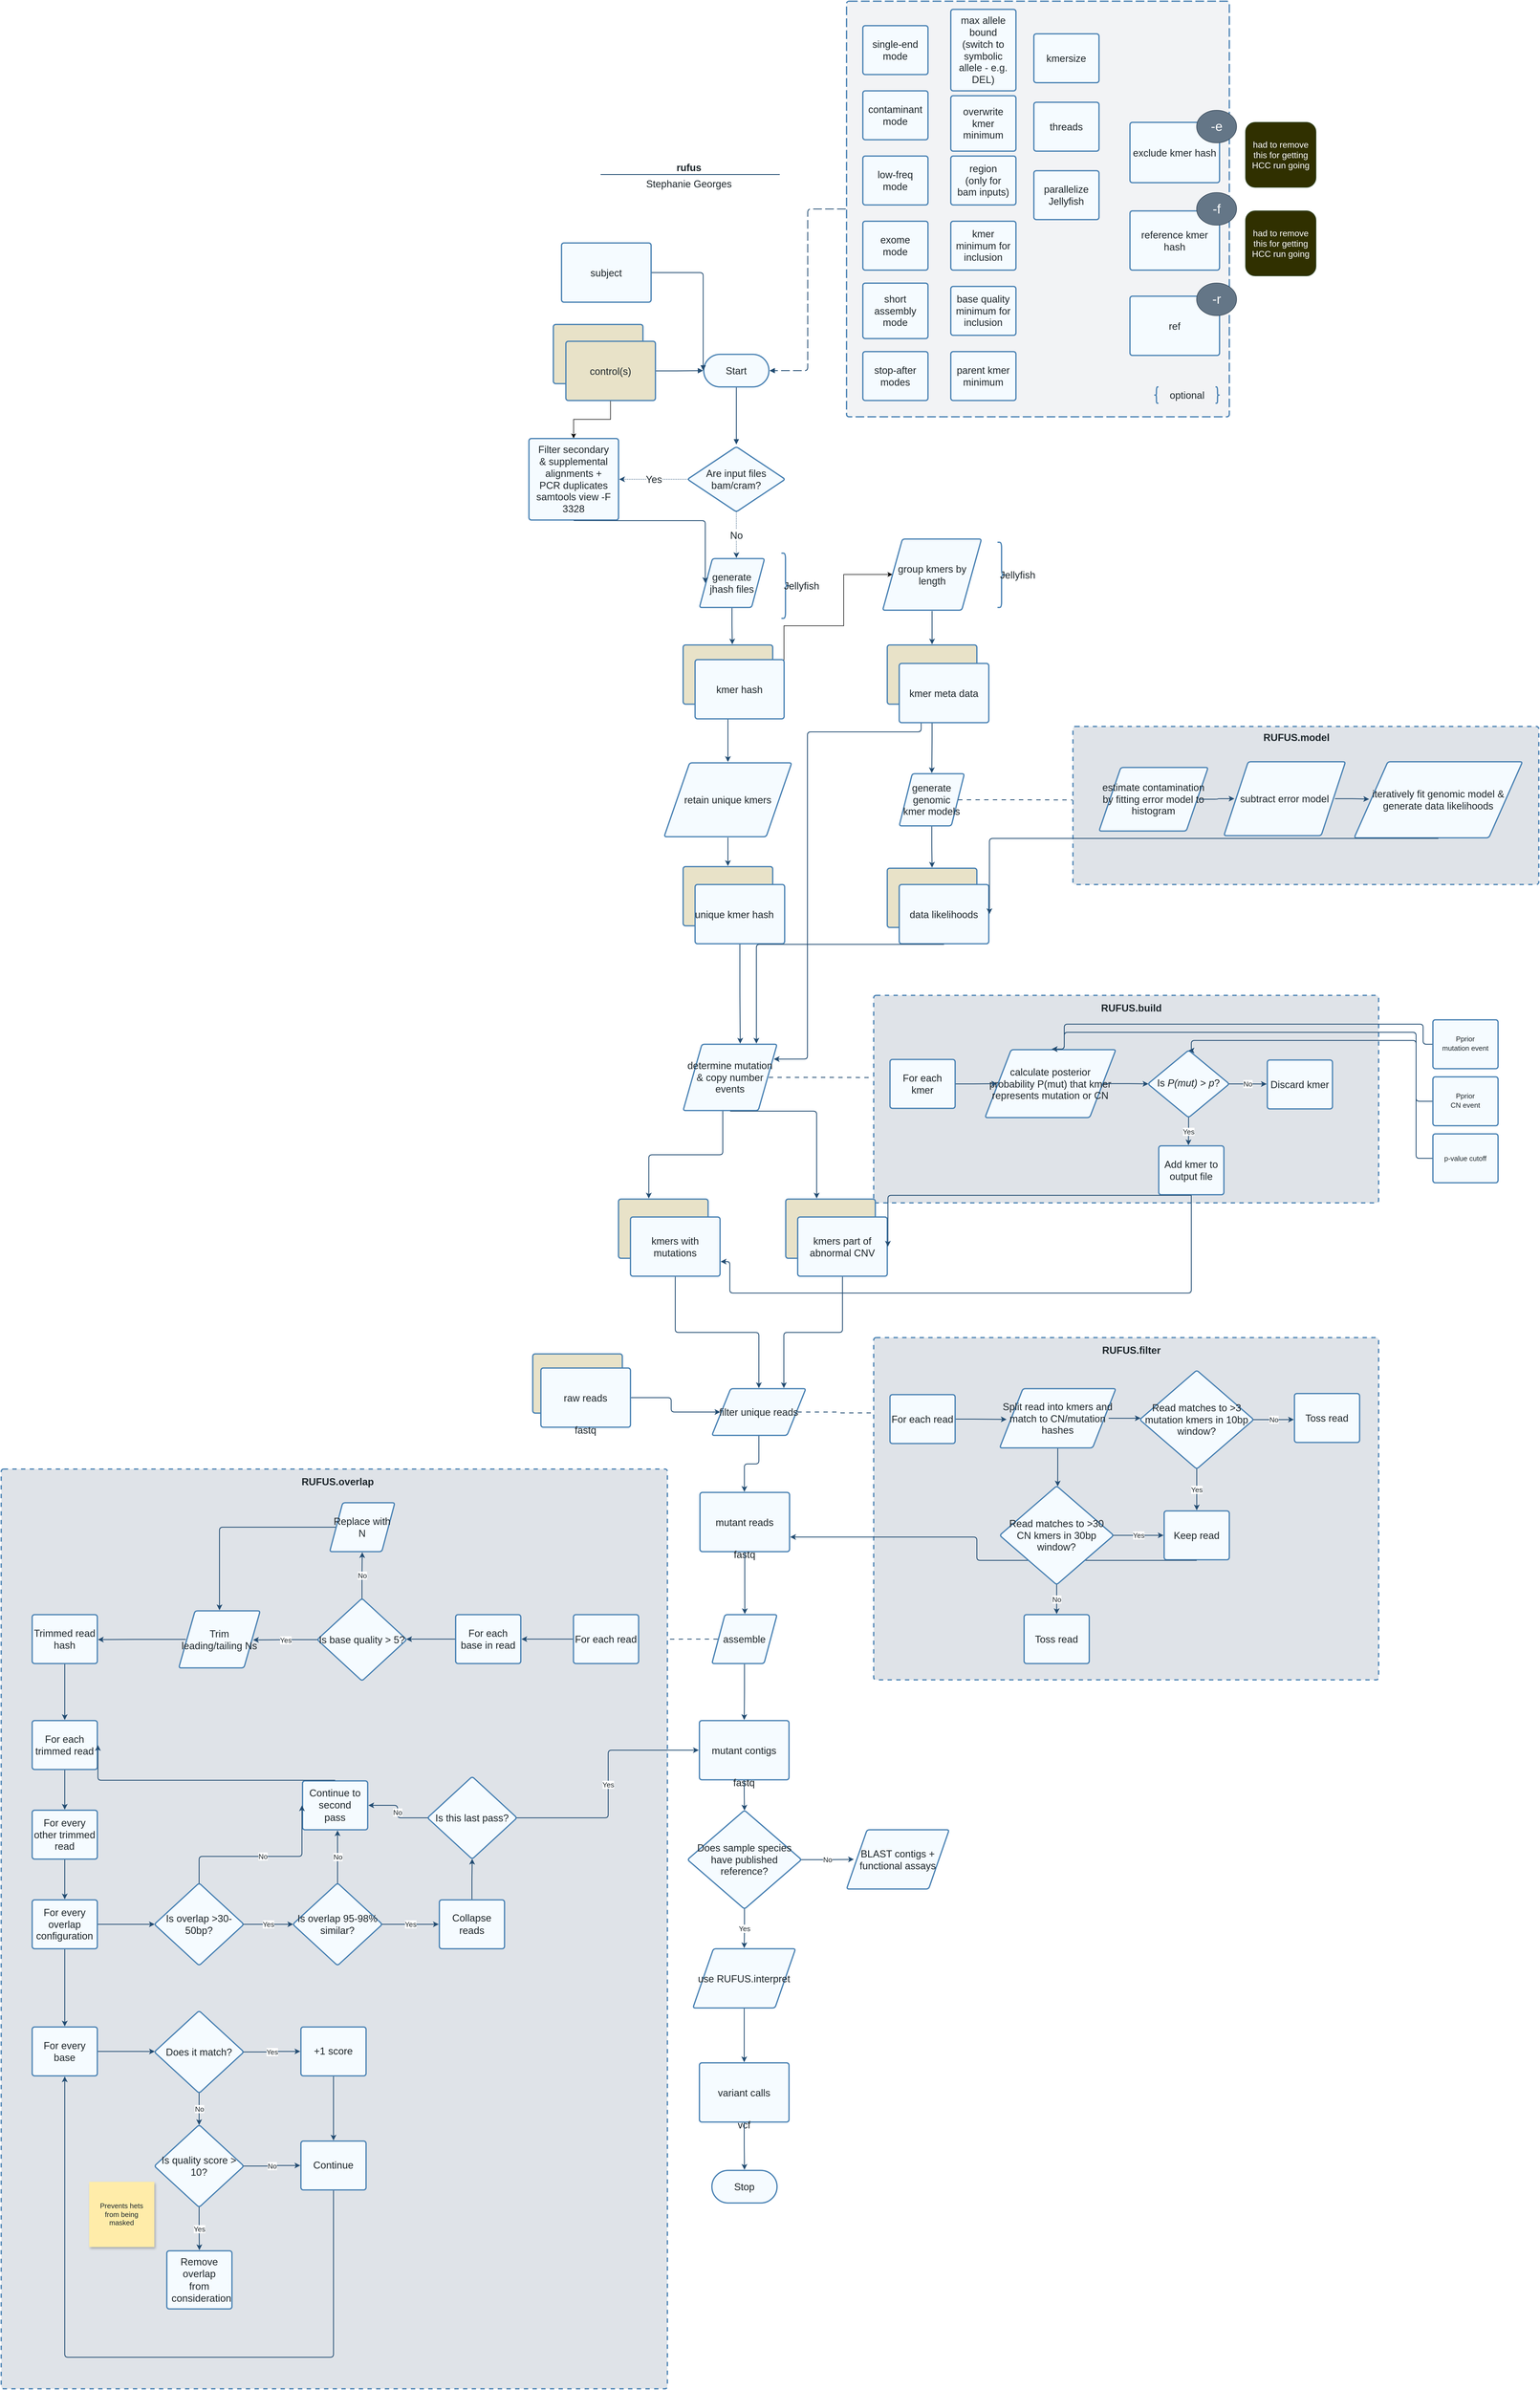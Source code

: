 <mxfile version="22.0.5" type="github">
  <diagram id="C5RBs43oDa-KdzZeNtuy" name="Page-1">
    <mxGraphModel dx="3341" dy="2107" grid="1" gridSize="10" guides="1" tooltips="1" connect="1" arrows="1" fold="1" page="1" pageScale="1" pageWidth="827" pageHeight="1169" math="0" shadow="0">
      <root>
        <mxCell id="WIyWlLk6GJQsqaUBKTNV-0" />
        <mxCell id="WIyWlLk6GJQsqaUBKTNV-1" parent="WIyWlLk6GJQsqaUBKTNV-0" />
        <mxCell id="NVkNviZ4FxcrA1aYHcCZ-235" value="" style="html=1;overflow=block;blockSpacing=1;whiteSpace=wrap;fontSize=13;spacing=3.8;strokeColor=#4881b3;strokeOpacity=100;fillOpacity=100;rounded=1;absoluteArcSize=1;arcSize=9;fillColor=#dfe3e8;dashed=1;fixDash=1;dashPattern=8 8;strokeWidth=2.3;lucidId=t5iAcjTArI~1;" vertex="1" parent="WIyWlLk6GJQsqaUBKTNV-1">
          <mxGeometry x="-1152" y="1592" width="1227" height="1693" as="geometry" />
        </mxCell>
        <mxCell id="NVkNviZ4FxcrA1aYHcCZ-236" value="" style="html=1;overflow=block;blockSpacing=1;whiteSpace=wrap;fontSize=13;spacing=3.8;strokeColor=#4881b3;strokeOpacity=100;fillOpacity=100;rounded=1;absoluteArcSize=1;arcSize=9;fillColor=#dfe3e8;dashed=1;fixDash=1;dashPattern=8 8;strokeWidth=2.3;lucidId=q45zl31V-LWZ;" vertex="1" parent="WIyWlLk6GJQsqaUBKTNV-1">
          <mxGeometry x="455" y="720" width="930" height="382" as="geometry" />
        </mxCell>
        <mxCell id="NVkNviZ4FxcrA1aYHcCZ-237" value="" style="html=1;jettySize=18;whiteSpace=wrap;fontSize=13;strokeColor=#224C72;strokeWidth=1.5;rounded=1;arcSize=12;edgeStyle=orthogonalEdgeStyle;startArrow=none;exitX=0.5;exitY=1.012;exitPerimeter=0;entryX=1.007;entryY=0.753;entryPerimeter=0;lucidId=_25zUYTocCSq;" edge="1" parent="WIyWlLk6GJQsqaUBKTNV-1" source="NVkNviZ4FxcrA1aYHcCZ-335" target="NVkNviZ4FxcrA1aYHcCZ-326">
          <mxGeometry width="100" height="100" relative="1" as="geometry">
            <Array as="points">
              <mxPoint x="1040" y="1268" />
              <mxPoint x="190" y="1268" />
              <mxPoint x="190" y="1210" />
            </Array>
          </mxGeometry>
        </mxCell>
        <mxCell id="NVkNviZ4FxcrA1aYHcCZ-238" value="" style="html=1;jettySize=18;whiteSpace=wrap;fontSize=13;strokeColor=#224C72;strokeWidth=1.5;rounded=1;arcSize=12;edgeStyle=orthogonalEdgeStyle;startArrow=none;exitX=0.5;exitY=1.01;exitPerimeter=0;entryX=0.5;entryY=-0.012;entryPerimeter=0;lucidId=5aezbqJpjaCI;" edge="1" parent="WIyWlLk6GJQsqaUBKTNV-1" source="NVkNviZ4FxcrA1aYHcCZ-277" target="NVkNviZ4FxcrA1aYHcCZ-292">
          <mxGeometry width="100" height="100" relative="1" as="geometry">
            <Array as="points" />
          </mxGeometry>
        </mxCell>
        <mxCell id="NVkNviZ4FxcrA1aYHcCZ-239" value="" style="html=1;overflow=block;blockSpacing=1;whiteSpace=wrap;fontSize=18.3;fontColor=#1d262b;align=left;spacing=0;verticalAlign=middle;strokeColor=#4881b3;strokeOpacity=100;fillOpacity=100;rounded=1;absoluteArcSize=1;arcSize=9;fillColor=#e8e2c8;strokeWidth=2.3;lucidId=_czy2bQKI_3b;" vertex="1" parent="WIyWlLk6GJQsqaUBKTNV-1">
          <mxGeometry x="-135" y="-515" width="165" height="109" as="geometry" />
        </mxCell>
        <mxCell id="NVkNviZ4FxcrA1aYHcCZ-240" value="bam/fastq" style="strokeColor=none;fillColor=none;whiteSpace=wrap;fontSize=18.3;fontColor=#1d262b;" vertex="1" parent="NVkNviZ4FxcrA1aYHcCZ-239">
          <mxGeometry y="109" width="165" height="10" as="geometry" />
        </mxCell>
        <mxCell id="NVkNviZ4FxcrA1aYHcCZ-241" value="" style="html=1;overflow=block;blockSpacing=1;whiteSpace=wrap;fontSize=13;spacing=3.8;strokeColor=#4881b3;strokeOpacity=100;fillOpacity=100;rounded=1;absoluteArcSize=1;arcSize=9;fillColor=#f2f3f5;dashed=1;fixDash=1;dashPattern=16 6;strokeWidth=2.3;lucidId=Rofy5sIKChfV;" vertex="1" parent="WIyWlLk6GJQsqaUBKTNV-1">
          <mxGeometry x="405" y="-1110" width="705" height="765" as="geometry" />
        </mxCell>
        <mxCell id="NVkNviZ4FxcrA1aYHcCZ-242" value="Start" style="html=1;overflow=block;blockSpacing=1;whiteSpace=wrap;rounded=1;arcSize=50;fontSize=18.3;fontFamily=Helvetica;fontColor=#1d262b;spacing=3.8;strokeColor=#4881b3;strokeOpacity=100;fillColor=#F5FBFF;strokeWidth=2.3;lucidId=6ley_uuLBqN3;" vertex="1" parent="WIyWlLk6GJQsqaUBKTNV-1">
          <mxGeometry x="142" y="-460" width="120" height="60" as="geometry" />
        </mxCell>
        <mxCell id="NVkNviZ4FxcrA1aYHcCZ-243" value="" style="group;dropTarget=0;pointerEvents=0;" vertex="1" parent="WIyWlLk6GJQsqaUBKTNV-1">
          <mxGeometry x="-205" y="-825" width="640" height="49" as="geometry" />
        </mxCell>
        <UserObject label="rufus" placeholders="1" id="NVkNviZ4FxcrA1aYHcCZ-244">
          <mxCell style="html=1;overflow=block;blockSpacing=1;whiteSpace=wrap;fontSize=18.3;fontColor=#1d262b;fontStyle=1;align=center;spacingLeft=7;spacingRight=7;spacingTop=2;spacing=3;strokeOpacity=0;fillOpacity=0;rounded=1;absoluteArcSize=1;arcSize=9;fillColor=#ffffff;strokeWidth=1.5;lucidId=6ley_W7gd-ma;" vertex="1" parent="NVkNviZ4FxcrA1aYHcCZ-243">
            <mxGeometry width="640" height="40" as="geometry" />
          </mxCell>
        </UserObject>
        <UserObject label="Stephanie Georges" placeholders="1" id="NVkNviZ4FxcrA1aYHcCZ-245">
          <mxCell style="html=1;overflow=block;blockSpacing=1;whiteSpace=wrap;fontSize=18.3;fontColor=#1d262b;align=center;spacingLeft=7;spacingRight=7;spacingTop=2;spacing=3;strokeOpacity=0;fillOpacity=0;rounded=1;absoluteArcSize=1;arcSize=9;fillColor=#ffffff;strokeWidth=1.5;lucidId=6leyZPqTRwtK;" vertex="1" parent="NVkNviZ4FxcrA1aYHcCZ-243">
            <mxGeometry y="35" width="640" height="14" as="geometry" />
          </mxCell>
        </UserObject>
        <mxCell id="NVkNviZ4FxcrA1aYHcCZ-246" value="" style="html=1;jettySize=18;whiteSpace=wrap;fontSize=13;fontFamily=Helvetica;strokeColor=#224C72;strokeWidth=1.5;rounded=1;arcSize=12;edgeStyle=orthogonalEdgeStyle;startArrow=none;endArrow=none;lucidId=6leyvLCzbhy~;" edge="1" parent="NVkNviZ4FxcrA1aYHcCZ-243">
          <mxGeometry width="100" height="100" relative="1" as="geometry">
            <Array as="points" />
            <mxPoint x="157" y="34" as="sourcePoint" />
            <mxPoint x="487" y="34" as="targetPoint" />
          </mxGeometry>
        </mxCell>
        <mxCell id="NVkNviZ4FxcrA1aYHcCZ-247" value="threads" style="html=1;overflow=block;blockSpacing=1;whiteSpace=wrap;fontSize=18.3;fontColor=#1d262b;spacing=9;strokeColor=#4881b3;strokeOpacity=100;rounded=1;absoluteArcSize=1;arcSize=9;fillColor=#F5FBFF;strokeWidth=2.3;lucidId=dXey_Ma~kS~O;" vertex="1" parent="WIyWlLk6GJQsqaUBKTNV-1">
          <mxGeometry x="750" y="-924" width="120" height="90" as="geometry" />
        </mxCell>
        <mxCell id="NVkNviZ4FxcrA1aYHcCZ-248" value="kmersize" style="html=1;overflow=block;blockSpacing=1;whiteSpace=wrap;fontSize=18.3;fontColor=#1d262b;spacing=9;strokeColor=#4881b3;strokeOpacity=100;rounded=1;absoluteArcSize=1;arcSize=9;fillColor=#F5FBFF;strokeWidth=2.3;lucidId=iXeyJHY~Am_y;" vertex="1" parent="WIyWlLk6GJQsqaUBKTNV-1">
          <mxGeometry x="750" y="-1050" width="120" height="90" as="geometry" />
        </mxCell>
        <mxCell id="NVkNviZ4FxcrA1aYHcCZ-249" value="subject" style="html=1;overflow=block;blockSpacing=1;whiteSpace=wrap;fontSize=18.3;fontColor=#1d262b;align=center;spacing=0;verticalAlign=middle;strokeColor=#4881b3;strokeOpacity=100;rounded=1;absoluteArcSize=1;arcSize=9;fillColor=#F5FBFF;strokeWidth=2.3;lucidId=Y2eyOdmKaqcv;" vertex="1" parent="WIyWlLk6GJQsqaUBKTNV-1">
          <mxGeometry x="-120" y="-665" width="165" height="109" as="geometry" />
        </mxCell>
        <mxCell id="NVkNviZ4FxcrA1aYHcCZ-470" value="" style="edgeStyle=orthogonalEdgeStyle;rounded=0;orthogonalLoop=1;jettySize=auto;html=1;" edge="1" parent="WIyWlLk6GJQsqaUBKTNV-1" source="NVkNviZ4FxcrA1aYHcCZ-251" target="NVkNviZ4FxcrA1aYHcCZ-344">
          <mxGeometry relative="1" as="geometry" />
        </mxCell>
        <mxCell id="NVkNviZ4FxcrA1aYHcCZ-251" value="control(s)" style="html=1;overflow=block;blockSpacing=1;whiteSpace=wrap;fontSize=18.3;fontColor=#1d262b;align=center;spacing=0;verticalAlign=middle;strokeColor=#4881b3;strokeOpacity=100;fillOpacity=100;rounded=1;absoluteArcSize=1;arcSize=9;fillColor=#e8e2c8;strokeWidth=2.3;lucidId=.3eyMsCTVFTs;" vertex="1" parent="WIyWlLk6GJQsqaUBKTNV-1">
          <mxGeometry x="-112" y="-484" width="165" height="109" as="geometry" />
        </mxCell>
        <mxCell id="NVkNviZ4FxcrA1aYHcCZ-253" value="" style="html=1;jettySize=18;whiteSpace=wrap;fontSize=13;strokeColor=#224C72;strokeWidth=1.5;rounded=1;arcSize=12;edgeStyle=orthogonalEdgeStyle;startArrow=none;endArrow=block;endFill=1;exitX=1.007;exitY=0.5;exitPerimeter=0;entryX=-0.009;entryY=0.5;entryPerimeter=0;lucidId=X4eyJGFG-D5w;" edge="1" parent="WIyWlLk6GJQsqaUBKTNV-1" source="NVkNviZ4FxcrA1aYHcCZ-249" target="NVkNviZ4FxcrA1aYHcCZ-242">
          <mxGeometry width="100" height="100" relative="1" as="geometry">
            <Array as="points" />
          </mxGeometry>
        </mxCell>
        <mxCell id="NVkNviZ4FxcrA1aYHcCZ-254" value="ref" style="html=1;overflow=block;blockSpacing=1;whiteSpace=wrap;fontSize=18.3;fontColor=#1d262b;align=center;spacing=0;verticalAlign=middle;strokeColor=#4881b3;strokeOpacity=100;rounded=1;absoluteArcSize=1;arcSize=9;fillColor=#F5FBFF;strokeWidth=2.3;lucidId=Z5eyaeQH-SDg;" vertex="1" parent="WIyWlLk6GJQsqaUBKTNV-1">
          <mxGeometry x="927" y="-567" width="165" height="109" as="geometry" />
        </mxCell>
        <mxCell id="NVkNviZ4FxcrA1aYHcCZ-256" value="" style="html=1;jettySize=18;whiteSpace=wrap;fontSize=13;strokeColor=#224C72;strokeWidth=1.5;rounded=1;arcSize=12;edgeStyle=orthogonalEdgeStyle;startArrow=none;endArrow=block;endFill=1;exitX=1.007;exitY=0.5;exitPerimeter=0;entryX=-0.009;entryY=0.5;entryPerimeter=0;lucidId=X6eyIRHoRFpg;" edge="1" parent="WIyWlLk6GJQsqaUBKTNV-1" source="NVkNviZ4FxcrA1aYHcCZ-251" target="NVkNviZ4FxcrA1aYHcCZ-242">
          <mxGeometry width="100" height="100" relative="1" as="geometry">
            <Array as="points" />
          </mxGeometry>
        </mxCell>
        <mxCell id="NVkNviZ4FxcrA1aYHcCZ-257" value="single-end mode" style="html=1;overflow=block;blockSpacing=1;whiteSpace=wrap;fontSize=18.3;fontColor=#1d262b;spacing=9;strokeColor=#4881b3;strokeOpacity=100;rounded=1;absoluteArcSize=1;arcSize=9;fillColor=#F5FBFF;strokeWidth=2.3;lucidId=R8ey-Vw9mebl;" vertex="1" parent="WIyWlLk6GJQsqaUBKTNV-1">
          <mxGeometry x="435" y="-1065" width="120" height="90" as="geometry" />
        </mxCell>
        <mxCell id="NVkNviZ4FxcrA1aYHcCZ-258" value="contaminant mode" style="html=1;overflow=block;blockSpacing=1;whiteSpace=wrap;fontSize=18.3;fontColor=#1d262b;spacing=9;strokeColor=#4881b3;strokeOpacity=100;rounded=1;absoluteArcSize=1;arcSize=9;fillColor=#F5FBFF;strokeWidth=2.3;lucidId=N-ey.8OcyTfk;" vertex="1" parent="WIyWlLk6GJQsqaUBKTNV-1">
          <mxGeometry x="435" y="-945" width="120" height="90" as="geometry" />
        </mxCell>
        <mxCell id="NVkNviZ4FxcrA1aYHcCZ-259" value="overwrite kmer minimum" style="html=1;overflow=block;blockSpacing=1;whiteSpace=wrap;fontSize=18.3;fontColor=#1d262b;spacing=9;strokeColor=#4881b3;strokeOpacity=100;rounded=1;absoluteArcSize=1;arcSize=9;fillColor=#F5FBFF;strokeWidth=2.3;lucidId=R_ey-7Umktl9;" vertex="1" parent="WIyWlLk6GJQsqaUBKTNV-1">
          <mxGeometry x="597" y="-936" width="120" height="102" as="geometry" />
        </mxCell>
        <mxCell id="NVkNviZ4FxcrA1aYHcCZ-260" value="max allele bound&#xa;(switch to symbolic allele - e.g. DEL)" style="html=1;overflow=block;blockSpacing=1;whiteSpace=wrap;fontSize=18.3;fontColor=#1d262b;spacing=9;strokeColor=#4881b3;strokeOpacity=100;rounded=1;absoluteArcSize=1;arcSize=9;fillColor=#F5FBFF;strokeWidth=2.3;lucidId=i.eyBzbbUk4J;" vertex="1" parent="WIyWlLk6GJQsqaUBKTNV-1">
          <mxGeometry x="597" y="-1095" width="120" height="150" as="geometry" />
        </mxCell>
        <mxCell id="NVkNviZ4FxcrA1aYHcCZ-261" value="low-freq mode" style="html=1;overflow=block;blockSpacing=1;whiteSpace=wrap;fontSize=18.3;fontColor=#1d262b;spacing=9;strokeColor=#4881b3;strokeOpacity=100;rounded=1;absoluteArcSize=1;arcSize=9;fillColor=#F5FBFF;strokeWidth=2.3;lucidId=3.eyOFFS3uFI;" vertex="1" parent="WIyWlLk6GJQsqaUBKTNV-1">
          <mxGeometry x="435" y="-825" width="120" height="90" as="geometry" />
        </mxCell>
        <mxCell id="NVkNviZ4FxcrA1aYHcCZ-262" value="exome mode" style="html=1;overflow=block;blockSpacing=1;whiteSpace=wrap;fontSize=18.3;fontColor=#1d262b;spacing=9;strokeColor=#4881b3;strokeOpacity=100;rounded=1;absoluteArcSize=1;arcSize=9;fillColor=#F5FBFF;strokeWidth=2.3;lucidId=Gbfy9k-MFLcR;" vertex="1" parent="WIyWlLk6GJQsqaUBKTNV-1">
          <mxGeometry x="435" y="-705" width="120" height="90" as="geometry" />
        </mxCell>
        <mxCell id="NVkNviZ4FxcrA1aYHcCZ-263" value="short assembly mode" style="html=1;overflow=block;blockSpacing=1;whiteSpace=wrap;fontSize=18.3;fontColor=#1d262b;spacing=9;strokeColor=#4881b3;strokeOpacity=100;rounded=1;absoluteArcSize=1;arcSize=9;fillColor=#F5FBFF;strokeWidth=2.3;lucidId=HcfyZhK5i-qE;" vertex="1" parent="WIyWlLk6GJQsqaUBKTNV-1">
          <mxGeometry x="435" y="-591" width="120" height="102" as="geometry" />
        </mxCell>
        <mxCell id="NVkNviZ4FxcrA1aYHcCZ-264" value="parallelize Jellyfish" style="html=1;overflow=block;blockSpacing=1;whiteSpace=wrap;fontSize=18.3;fontColor=#1d262b;spacing=9;strokeColor=#4881b3;strokeOpacity=100;rounded=1;absoluteArcSize=1;arcSize=9;fillColor=#F5FBFF;strokeWidth=2.3;lucidId=hdfySw9eyeMQ;" vertex="1" parent="WIyWlLk6GJQsqaUBKTNV-1">
          <mxGeometry x="750" y="-798" width="120" height="90" as="geometry" />
        </mxCell>
        <mxCell id="NVkNviZ4FxcrA1aYHcCZ-265" value="region&#xa;(only for bam inputs)" style="html=1;overflow=block;blockSpacing=1;whiteSpace=wrap;fontSize=18.3;fontColor=#1d262b;spacing=9;strokeColor=#4881b3;strokeOpacity=100;rounded=1;absoluteArcSize=1;arcSize=9;fillColor=#F5FBFF;strokeWidth=2.3;lucidId=IdfyVVuE-qXh;" vertex="1" parent="WIyWlLk6GJQsqaUBKTNV-1">
          <mxGeometry x="597" y="-825" width="120" height="90" as="geometry" />
        </mxCell>
        <mxCell id="NVkNviZ4FxcrA1aYHcCZ-266" value="exclude kmer hash" style="html=1;overflow=block;blockSpacing=1;whiteSpace=wrap;fontSize=18.3;fontColor=#1d262b;align=center;spacing=0;verticalAlign=middle;strokeColor=#4881b3;strokeOpacity=100;rounded=1;absoluteArcSize=1;arcSize=9;fillColor=#F5FBFF;strokeWidth=2.3;lucidId=1gfyubCOfAvl;" vertex="1" parent="WIyWlLk6GJQsqaUBKTNV-1">
          <mxGeometry x="927" y="-887" width="165" height="111" as="geometry" />
        </mxCell>
        <mxCell id="NVkNviZ4FxcrA1aYHcCZ-268" value="kmer minimum for inclusion" style="html=1;overflow=block;blockSpacing=1;whiteSpace=wrap;fontSize=18.3;fontColor=#1d262b;spacing=9;strokeColor=#4881b3;strokeOpacity=100;rounded=1;absoluteArcSize=1;arcSize=9;fillColor=#F5FBFF;strokeWidth=2.3;lucidId=-hfyRuaniln_;" vertex="1" parent="WIyWlLk6GJQsqaUBKTNV-1">
          <mxGeometry x="597" y="-705" width="120" height="90" as="geometry" />
        </mxCell>
        <mxCell id="NVkNviZ4FxcrA1aYHcCZ-269" value="base quality minimum for inclusion" style="html=1;overflow=block;blockSpacing=1;whiteSpace=wrap;fontSize=18.3;fontColor=#1d262b;spacing=9;strokeColor=#4881b3;strokeOpacity=100;rounded=1;absoluteArcSize=1;arcSize=9;fillColor=#F5FBFF;strokeWidth=2.3;lucidId=UkfyrkxO--pI;" vertex="1" parent="WIyWlLk6GJQsqaUBKTNV-1">
          <mxGeometry x="597" y="-585" width="120" height="90" as="geometry" />
        </mxCell>
        <mxCell id="NVkNviZ4FxcrA1aYHcCZ-270" value="parent kmer minimum" style="html=1;overflow=block;blockSpacing=1;whiteSpace=wrap;fontSize=18.3;fontColor=#1d262b;spacing=9;strokeColor=#4881b3;strokeOpacity=100;rounded=1;absoluteArcSize=1;arcSize=9;fillColor=#F5FBFF;strokeWidth=2.3;lucidId=RlfyEUgDhuQ3;" vertex="1" parent="WIyWlLk6GJQsqaUBKTNV-1">
          <mxGeometry x="597" y="-465" width="120" height="90" as="geometry" />
        </mxCell>
        <mxCell id="NVkNviZ4FxcrA1aYHcCZ-271" value="stop-after modes" style="html=1;overflow=block;blockSpacing=1;whiteSpace=wrap;fontSize=18.3;fontColor=#1d262b;spacing=9;strokeColor=#4881b3;strokeOpacity=100;rounded=1;absoluteArcSize=1;arcSize=9;fillColor=#F5FBFF;strokeWidth=2.3;lucidId=Fmfy_xIOLP5R;" vertex="1" parent="WIyWlLk6GJQsqaUBKTNV-1">
          <mxGeometry x="435" y="-465" width="120" height="90" as="geometry" />
        </mxCell>
        <mxCell id="NVkNviZ4FxcrA1aYHcCZ-272" value="reference kmer hash" style="html=1;overflow=block;blockSpacing=1;whiteSpace=wrap;fontSize=18.3;fontColor=#1d262b;align=center;spacing=0;verticalAlign=middle;strokeColor=#4881b3;strokeOpacity=100;rounded=1;absoluteArcSize=1;arcSize=9;fillColor=#F5FBFF;strokeWidth=2.3;lucidId=mnfy9htkSzaP;" vertex="1" parent="WIyWlLk6GJQsqaUBKTNV-1">
          <mxGeometry x="927" y="-724" width="165" height="109" as="geometry" />
        </mxCell>
        <mxCell id="NVkNviZ4FxcrA1aYHcCZ-274" value="" style="html=1;jettySize=18;whiteSpace=wrap;fontSize=13;strokeColor=#224C72;dashed=1;fixDash=1;dashPattern=16 6;strokeWidth=1.5;rounded=1;arcSize=12;edgeStyle=orthogonalEdgeStyle;startArrow=none;endArrow=block;endFill=1;exitX=-0.002;exitY=0.5;exitPerimeter=0;entryX=1.009;entryY=0.5;entryPerimeter=0;lucidId=Opfy-lnwQg1q;" edge="1" parent="WIyWlLk6GJQsqaUBKTNV-1" source="NVkNviZ4FxcrA1aYHcCZ-241" target="NVkNviZ4FxcrA1aYHcCZ-242">
          <mxGeometry width="100" height="100" relative="1" as="geometry">
            <Array as="points" />
          </mxGeometry>
        </mxCell>
        <mxCell id="NVkNviZ4FxcrA1aYHcCZ-275" value="" style="html=1;jettySize=18;whiteSpace=wrap;fontSize=13;strokeColor=#224C72;strokeWidth=1.5;rounded=1;arcSize=12;edgeStyle=orthogonalEdgeStyle;startArrow=none;endArrow=block;endFill=1;exitX=0.5;exitY=1.019;exitPerimeter=0;lucidId=~5fyqG~V1~4d;" edge="1" parent="WIyWlLk6GJQsqaUBKTNV-1" source="NVkNviZ4FxcrA1aYHcCZ-242">
          <mxGeometry width="100" height="100" relative="1" as="geometry">
            <Array as="points" />
            <mxPoint x="202" y="-294" as="targetPoint" />
          </mxGeometry>
        </mxCell>
        <mxCell id="NVkNviZ4FxcrA1aYHcCZ-276" value="generate jhash files" style="html=1;overflow=block;blockSpacing=1;whiteSpace=wrap;shape=parallelogram;perimeter=parallelogramPerimeter;anchorPointDirection=0;fontSize=18.3;fontFamily=Helvetica;fontColor=#1d262b;spacing=3.8;strokeColor=#4881b3;strokeOpacity=100;rounded=1;absoluteArcSize=1;arcSize=9;fillColor=#F5FBFF;strokeWidth=2.3;lucidId=begyqEWSQ_Hm;" vertex="1" parent="WIyWlLk6GJQsqaUBKTNV-1">
          <mxGeometry x="134" y="-84" width="120" height="90" as="geometry" />
        </mxCell>
        <mxCell id="NVkNviZ4FxcrA1aYHcCZ-277" value="" style="html=1;overflow=block;blockSpacing=1;whiteSpace=wrap;fontSize=18.3;fontColor=#1d262b;align=left;spacing=0;verticalAlign=middle;strokeColor=#4881b3;strokeOpacity=100;fillOpacity=100;rounded=1;absoluteArcSize=1;arcSize=9;fillColor=#e8e2c8;strokeWidth=2.3;lucidId=8egyqvSvI5xZ;" vertex="1" parent="WIyWlLk6GJQsqaUBKTNV-1">
          <mxGeometry x="104" y="75" width="165" height="109" as="geometry" />
        </mxCell>
        <mxCell id="NVkNviZ4FxcrA1aYHcCZ-278" value="Jhash" style="strokeColor=none;fillColor=none;whiteSpace=wrap;fontSize=18.3;fontColor=#1d262b;" vertex="1" parent="NVkNviZ4FxcrA1aYHcCZ-277">
          <mxGeometry y="109" width="165" height="10" as="geometry" />
        </mxCell>
        <mxCell id="NVkNviZ4FxcrA1aYHcCZ-471" style="edgeStyle=orthogonalEdgeStyle;rounded=0;orthogonalLoop=1;jettySize=auto;html=1;exitX=1;exitY=0.5;exitDx=0;exitDy=0;entryX=0;entryY=0.5;entryDx=0;entryDy=0;" edge="1" parent="WIyWlLk6GJQsqaUBKTNV-1" source="NVkNviZ4FxcrA1aYHcCZ-279" target="NVkNviZ4FxcrA1aYHcCZ-314">
          <mxGeometry relative="1" as="geometry">
            <Array as="points">
              <mxPoint x="290" y="40" />
              <mxPoint x="400" y="40" />
              <mxPoint x="400" y="-55" />
            </Array>
          </mxGeometry>
        </mxCell>
        <mxCell id="NVkNviZ4FxcrA1aYHcCZ-279" value="kmer hash" style="html=1;overflow=block;blockSpacing=1;whiteSpace=wrap;fontSize=18.3;fontColor=#1d262b;align=center;spacing=0;verticalAlign=middle;strokeColor=#4881b3;strokeOpacity=100;rounded=1;absoluteArcSize=1;arcSize=9;fillColor=#F5FBFF;strokeWidth=2.3;lucidId=vczyGmY8Z~fr;" vertex="1" parent="WIyWlLk6GJQsqaUBKTNV-1">
          <mxGeometry x="126" y="102" width="164" height="109" as="geometry" />
        </mxCell>
        <mxCell id="NVkNviZ4FxcrA1aYHcCZ-281" value="filter unique reads" style="html=1;overflow=block;blockSpacing=1;whiteSpace=wrap;shape=parallelogram;perimeter=parallelogramPerimeter;anchorPointDirection=0;fontSize=18.3;fontFamily=Helvetica;fontColor=#1d262b;spacing=3.8;strokeColor=#4881b3;strokeOpacity=100;rounded=1;absoluteArcSize=1;arcSize=9;fillColor=#F5FBFF;strokeWidth=2.3;lucidId=-fzyKQ5O8mWv;" vertex="1" parent="WIyWlLk6GJQsqaUBKTNV-1">
          <mxGeometry x="157" y="1444" width="173" height="86" as="geometry" />
        </mxCell>
        <mxCell id="NVkNviZ4FxcrA1aYHcCZ-282" value="" style="strokeColor=none;fillColor=none;whiteSpace=wrap;fontSize=18.3;fontColor=#1d262b;spacing=0;strokeOpacity=100;rounded=1;absoluteArcSize=1;arcSize=9;strokeWidth=2.3;html=1;" vertex="1" parent="WIyWlLk6GJQsqaUBKTNV-1">
          <mxGeometry x="972" y="-400" width="120" height="30" as="geometry" />
        </mxCell>
        <mxCell id="NVkNviZ4FxcrA1aYHcCZ-283" value="" style="shape=curlyBracket;rounded=1;strokeOpacity=100;whiteSpace=wrap;fontSize=18.3;fontColor=#1d262b;spacing=0;strokeColor=#4881b3;fillColor=#F5FBFF;strokeWidth=2.3;" vertex="1" parent="NVkNviZ4FxcrA1aYHcCZ-282">
          <mxGeometry width="7.5" height="30" as="geometry" />
        </mxCell>
        <mxCell id="NVkNviZ4FxcrA1aYHcCZ-284" value="" style="shape=curlyBracket;rounded=1;flipH=1;strokeOpacity=100;whiteSpace=wrap;fontSize=18.3;fontColor=#1d262b;spacing=0;strokeColor=#4881b3;fillColor=#F5FBFF;strokeWidth=2.3;" vertex="1" parent="NVkNviZ4FxcrA1aYHcCZ-282">
          <mxGeometry x="112.5" width="7.5" height="30" as="geometry" />
        </mxCell>
        <mxCell id="NVkNviZ4FxcrA1aYHcCZ-285" value="optional" style="strokeColor=none;fillColor=none;fontColor=#1d262b;whiteSpace=wrap;fontSize=18.3;spacing=0;strokeOpacity=100;rounded=1;absoluteArcSize=1;arcSize=9;strokeWidth=2.3;" vertex="1" parent="NVkNviZ4FxcrA1aYHcCZ-282">
          <mxGeometry x="7.5" width="105" height="30" as="geometry" />
        </mxCell>
        <mxCell id="NVkNviZ4FxcrA1aYHcCZ-286" value="" style="html=1;overflow=block;blockSpacing=1;whiteSpace=wrap;fontSize=18.3;fontColor=#1d262b;align=left;spacing=0;verticalAlign=middle;strokeColor=#4881b3;strokeOpacity=100;fillOpacity=100;rounded=1;absoluteArcSize=1;arcSize=9;fillColor=#e8e2c8;strokeWidth=2.3;lucidId=04zy93~-xj-e;" vertex="1" parent="WIyWlLk6GJQsqaUBKTNV-1">
          <mxGeometry x="-173" y="1380" width="165" height="109" as="geometry" />
        </mxCell>
        <mxCell id="NVkNviZ4FxcrA1aYHcCZ-287" value="fastq" style="strokeColor=none;fillColor=none;whiteSpace=wrap;fontSize=18.3;fontColor=#1d262b;" vertex="1" parent="NVkNviZ4FxcrA1aYHcCZ-286">
          <mxGeometry y="109" width="165" height="10" as="geometry" />
        </mxCell>
        <mxCell id="NVkNviZ4FxcrA1aYHcCZ-288" value="raw reads" style="html=1;overflow=block;blockSpacing=1;whiteSpace=wrap;fontSize=18.3;fontColor=#1d262b;align=center;spacing=0;verticalAlign=middle;strokeColor=#4881b3;strokeOpacity=100;rounded=1;absoluteArcSize=1;arcSize=9;fillColor=#F5FBFF;strokeWidth=2.3;lucidId=pSzyOVGJkpVJ;" vertex="1" parent="WIyWlLk6GJQsqaUBKTNV-1">
          <mxGeometry x="-158" y="1406" width="165" height="109" as="geometry" />
        </mxCell>
        <mxCell id="NVkNviZ4FxcrA1aYHcCZ-289" value="fastq" style="strokeColor=none;fillColor=none;whiteSpace=wrap;fontSize=18.3;fontColor=#1d262b;" vertex="1" parent="NVkNviZ4FxcrA1aYHcCZ-288">
          <mxGeometry y="109" width="165" height="10" as="geometry" />
        </mxCell>
        <mxCell id="NVkNviZ4FxcrA1aYHcCZ-290" value="mutant reads" style="html=1;overflow=block;blockSpacing=1;whiteSpace=wrap;fontSize=18.3;fontColor=#1d262b;align=center;spacing=0;verticalAlign=middle;strokeColor=#4881b3;strokeOpacity=100;rounded=1;absoluteArcSize=1;arcSize=9;fillColor=#F5FBFF;strokeWidth=2.3;lucidId=bOazm3jqMG7F;" vertex="1" parent="WIyWlLk6GJQsqaUBKTNV-1">
          <mxGeometry x="135" y="1635" width="165" height="109" as="geometry" />
        </mxCell>
        <mxCell id="NVkNviZ4FxcrA1aYHcCZ-291" value="fastq" style="strokeColor=none;fillColor=none;whiteSpace=wrap;fontSize=18.3;fontColor=#1d262b;" vertex="1" parent="NVkNviZ4FxcrA1aYHcCZ-290">
          <mxGeometry y="109" width="165" height="10" as="geometry" />
        </mxCell>
        <mxCell id="NVkNviZ4FxcrA1aYHcCZ-292" value="retain unique kmers" style="html=1;overflow=block;blockSpacing=1;whiteSpace=wrap;shape=parallelogram;perimeter=parallelogramPerimeter;anchorPointDirection=0;fontSize=18.3;fontFamily=Helvetica;fontColor=#1d262b;align=center;spacing=3.8;strokeColor=#4881b3;strokeOpacity=100;rounded=1;absoluteArcSize=1;arcSize=9;fillColor=#F5FBFF;strokeWidth=2.3;lucidId=4bdzzGazjtdx;" vertex="1" parent="WIyWlLk6GJQsqaUBKTNV-1">
          <mxGeometry x="69" y="292" width="235" height="136" as="geometry" />
        </mxCell>
        <mxCell id="NVkNviZ4FxcrA1aYHcCZ-293" value="" style="html=1;jettySize=18;whiteSpace=wrap;fontSize=13;strokeColor=#224C72;strokeWidth=1.5;rounded=1;arcSize=12;edgeStyle=orthogonalEdgeStyle;startArrow=none;exitX=0.5;exitY=1.012;exitPerimeter=0;entryX=0.549;entryY=-0.01;entryPerimeter=0;lucidId=S~dzHtGqUEdN;" edge="1" parent="WIyWlLk6GJQsqaUBKTNV-1" source="NVkNviZ4FxcrA1aYHcCZ-276" target="NVkNviZ4FxcrA1aYHcCZ-277">
          <mxGeometry width="100" height="100" relative="1" as="geometry">
            <Array as="points" />
          </mxGeometry>
        </mxCell>
        <mxCell id="NVkNviZ4FxcrA1aYHcCZ-294" value="" style="html=1;overflow=block;blockSpacing=1;whiteSpace=wrap;fontSize=18.3;fontColor=#1d262b;align=left;spacing=0;verticalAlign=middle;strokeColor=#4881b3;strokeOpacity=100;fillOpacity=100;rounded=1;absoluteArcSize=1;arcSize=9;fillColor=#e8e2c8;strokeWidth=2.3;lucidId=NbezqrH8.uMk;" vertex="1" parent="WIyWlLk6GJQsqaUBKTNV-1">
          <mxGeometry x="104" y="483" width="165" height="109" as="geometry" />
        </mxCell>
        <mxCell id="NVkNviZ4FxcrA1aYHcCZ-295" value="Jhash" style="strokeColor=none;fillColor=none;whiteSpace=wrap;fontSize=18.3;fontColor=#1d262b;" vertex="1" parent="NVkNviZ4FxcrA1aYHcCZ-294">
          <mxGeometry y="109" width="165" height="10" as="geometry" />
        </mxCell>
        <mxCell id="NVkNviZ4FxcrA1aYHcCZ-296" value="unique kmer hash" style="html=1;overflow=block;blockSpacing=1;whiteSpace=wrap;fontSize=18.3;fontColor=#1d262b;align=left;spacing=0;verticalAlign=middle;strokeColor=#4881b3;strokeOpacity=100;rounded=1;absoluteArcSize=1;arcSize=9;fillColor=#F5FBFF;strokeWidth=2.3;lucidId=Nbezv83MWbF6;" vertex="1" parent="WIyWlLk6GJQsqaUBKTNV-1">
          <mxGeometry x="126" y="516" width="165" height="109" as="geometry" />
        </mxCell>
        <mxCell id="NVkNviZ4FxcrA1aYHcCZ-298" value="" style="html=1;jettySize=18;whiteSpace=wrap;fontSize=13;strokeColor=#224C72;strokeWidth=1.5;rounded=1;arcSize=12;edgeStyle=orthogonalEdgeStyle;startArrow=none;exitX=0.5;exitY=1.012;exitPerimeter=0;entryX=0.5;entryY=-0.01;entryPerimeter=0;lucidId=GdezoQ9dvoCm;" edge="1" parent="WIyWlLk6GJQsqaUBKTNV-1" source="NVkNviZ4FxcrA1aYHcCZ-292" target="NVkNviZ4FxcrA1aYHcCZ-294">
          <mxGeometry width="100" height="100" relative="1" as="geometry">
            <Array as="points" />
          </mxGeometry>
        </mxCell>
        <mxCell id="NVkNviZ4FxcrA1aYHcCZ-299" value="" style="html=1;jettySize=18;whiteSpace=wrap;fontSize=13;strokeColor=#224C72;strokeWidth=1.5;rounded=1;arcSize=12;edgeStyle=orthogonalEdgeStyle;startArrow=none;exitX=0.5;exitY=1.012;exitPerimeter=0;entryX=0.496;entryY=-0.01;entryPerimeter=0;lucidId=Ceezasm8NK0V;" edge="1" parent="WIyWlLk6GJQsqaUBKTNV-1" source="NVkNviZ4FxcrA1aYHcCZ-281" target="NVkNviZ4FxcrA1aYHcCZ-290">
          <mxGeometry width="100" height="100" relative="1" as="geometry">
            <Array as="points" />
          </mxGeometry>
        </mxCell>
        <mxCell id="NVkNviZ4FxcrA1aYHcCZ-300" value="assemble" style="html=1;overflow=block;blockSpacing=1;whiteSpace=wrap;shape=parallelogram;perimeter=parallelogramPerimeter;anchorPointDirection=0;fontSize=18.3;fontFamily=Helvetica;fontColor=#1d262b;spacing=3.8;strokeColor=#4881b3;strokeOpacity=100;rounded=1;absoluteArcSize=1;arcSize=9;fillColor=#F5FBFF;strokeWidth=2.3;lucidId=gmezHKx84ar.;" vertex="1" parent="WIyWlLk6GJQsqaUBKTNV-1">
          <mxGeometry x="157" y="1860" width="120" height="90" as="geometry" />
        </mxCell>
        <mxCell id="NVkNviZ4FxcrA1aYHcCZ-301" value="" style="html=1;jettySize=18;whiteSpace=wrap;fontSize=13;strokeColor=#224C72;strokeWidth=1.5;rounded=1;arcSize=12;edgeStyle=orthogonalEdgeStyle;startArrow=none;exitX=0.5;exitY=1.01;exitPerimeter=0;entryX=0.505;entryY=-0.012;entryPerimeter=0;lucidId=tmezgQhNhQTx;" edge="1" parent="WIyWlLk6GJQsqaUBKTNV-1" source="NVkNviZ4FxcrA1aYHcCZ-290" target="NVkNviZ4FxcrA1aYHcCZ-300">
          <mxGeometry width="100" height="100" relative="1" as="geometry">
            <Array as="points" />
          </mxGeometry>
        </mxCell>
        <mxCell id="NVkNviZ4FxcrA1aYHcCZ-302" value="mutant contigs" style="html=1;overflow=block;blockSpacing=1;whiteSpace=wrap;fontSize=18.3;fontColor=#1d262b;align=center;spacing=0;verticalAlign=middle;strokeColor=#4881b3;strokeOpacity=100;rounded=1;absoluteArcSize=1;arcSize=9;fillColor=#F5FBFF;strokeWidth=2.3;lucidId=WmezzasS3Mw~;" vertex="1" parent="WIyWlLk6GJQsqaUBKTNV-1">
          <mxGeometry x="134" y="2055" width="165" height="109" as="geometry" />
        </mxCell>
        <mxCell id="NVkNviZ4FxcrA1aYHcCZ-303" value="fastq" style="strokeColor=none;fillColor=none;whiteSpace=wrap;fontSize=18.3;fontColor=#1d262b;" vertex="1" parent="NVkNviZ4FxcrA1aYHcCZ-302">
          <mxGeometry y="109" width="165" height="10" as="geometry" />
        </mxCell>
        <mxCell id="NVkNviZ4FxcrA1aYHcCZ-304" value="" style="html=1;jettySize=18;whiteSpace=wrap;fontSize=13;strokeColor=#224C72;strokeWidth=1.5;rounded=1;arcSize=12;edgeStyle=orthogonalEdgeStyle;startArrow=none;exitX=0.5;exitY=1.012;exitPerimeter=0;entryX=0.5;entryY=-0.01;entryPerimeter=0;lucidId=3mezx~NmIPFd;" edge="1" parent="WIyWlLk6GJQsqaUBKTNV-1" source="NVkNviZ4FxcrA1aYHcCZ-300" target="NVkNviZ4FxcrA1aYHcCZ-302">
          <mxGeometry width="100" height="100" relative="1" as="geometry">
            <Array as="points" />
          </mxGeometry>
        </mxCell>
        <mxCell id="NVkNviZ4FxcrA1aYHcCZ-305" value="use RUFUS.interpret" style="html=1;overflow=block;blockSpacing=1;whiteSpace=wrap;shape=parallelogram;perimeter=parallelogramPerimeter;anchorPointDirection=0;fontSize=18.3;fontFamily=Helvetica;fontColor=#1d262b;spacing=3.8;strokeColor=#4881b3;strokeOpacity=100;rounded=1;absoluteArcSize=1;arcSize=9;fillColor=#F5FBFF;strokeWidth=2.3;lucidId=gnezFB08fns9;" vertex="1" parent="WIyWlLk6GJQsqaUBKTNV-1">
          <mxGeometry x="122" y="2475" width="189" height="109" as="geometry" />
        </mxCell>
        <mxCell id="NVkNviZ4FxcrA1aYHcCZ-306" value="variant calls" style="html=1;overflow=block;blockSpacing=1;whiteSpace=wrap;fontSize=18.3;fontColor=#1d262b;align=center;spacing=0;verticalAlign=middle;strokeColor=#4881b3;strokeOpacity=100;rounded=1;absoluteArcSize=1;arcSize=9;fillColor=#F5FBFF;strokeWidth=2.3;lucidId=xnez3Rj2.f.0;" vertex="1" parent="WIyWlLk6GJQsqaUBKTNV-1">
          <mxGeometry x="134" y="2685" width="165" height="109" as="geometry" />
        </mxCell>
        <mxCell id="NVkNviZ4FxcrA1aYHcCZ-307" value="vcf" style="strokeColor=none;fillColor=none;whiteSpace=wrap;fontSize=18.3;fontColor=#1d262b;" vertex="1" parent="NVkNviZ4FxcrA1aYHcCZ-306">
          <mxGeometry y="109" width="165" height="10" as="geometry" />
        </mxCell>
        <mxCell id="NVkNviZ4FxcrA1aYHcCZ-308" value="" style="strokeColor=none;fillColor=none;whiteSpace=wrap;fontSize=18.3;fontColor=#1d262b;spacing=3.8;strokeOpacity=100;rounded=1;absoluteArcSize=1;arcSize=9;strokeWidth=2.3;html=1;" vertex="1" parent="WIyWlLk6GJQsqaUBKTNV-1">
          <mxGeometry x="285" y="-94" width="60" height="120" as="geometry" />
        </mxCell>
        <mxCell id="NVkNviZ4FxcrA1aYHcCZ-309" value="" style="shape=curlyBracket;rounded=1;flipH=1;whiteSpace=wrap;fontSize=18.3;fontColor=#1d262b;spacing=3.8;strokeColor=#4881b3;strokeOpacity=100;fillColor=#F5FBFF;strokeWidth=2.3;" vertex="1" parent="NVkNviZ4FxcrA1aYHcCZ-308">
          <mxGeometry width="15" height="120" as="geometry" />
        </mxCell>
        <mxCell id="NVkNviZ4FxcrA1aYHcCZ-310" value="Jellyfish" style="strokeColor=none;fillColor=none;whiteSpace=wrap;fontSize=18.3;fontColor=#1d262b;spacing=3.8;strokeOpacity=100;rounded=1;absoluteArcSize=1;arcSize=9;strokeWidth=2.3;" vertex="1" parent="NVkNviZ4FxcrA1aYHcCZ-308">
          <mxGeometry x="15" width="45" height="120" as="geometry" />
        </mxCell>
        <mxCell id="NVkNviZ4FxcrA1aYHcCZ-311" value="" style="html=1;overflow=block;blockSpacing=1;whiteSpace=wrap;fontSize=18.3;fontColor=#1d262b;align=left;spacing=0;verticalAlign=middle;strokeColor=#4881b3;strokeOpacity=100;fillOpacity=100;rounded=1;absoluteArcSize=1;arcSize=9;fillColor=#e8e2c8;strokeWidth=2.3;lucidId=hUezEIVcr5lG;" vertex="1" parent="WIyWlLk6GJQsqaUBKTNV-1">
          <mxGeometry x="480" y="486" width="165" height="109" as="geometry" />
        </mxCell>
        <mxCell id="NVkNviZ4FxcrA1aYHcCZ-312" value="data likelihoods" style="html=1;overflow=block;blockSpacing=1;whiteSpace=wrap;fontSize=18.3;fontColor=#1d262b;align=center;spacing=0;verticalAlign=middle;strokeColor=#4881b3;strokeOpacity=100;rounded=1;absoluteArcSize=1;arcSize=9;fillColor=#F5FBFF;strokeWidth=2.3;lucidId=hUezPIKnhnle;" vertex="1" parent="WIyWlLk6GJQsqaUBKTNV-1">
          <mxGeometry x="502" y="516" width="165" height="109" as="geometry" />
        </mxCell>
        <mxCell id="NVkNviZ4FxcrA1aYHcCZ-313" value="generate genomic kmer models" style="html=1;overflow=block;blockSpacing=1;whiteSpace=wrap;shape=parallelogram;perimeter=parallelogramPerimeter;anchorPointDirection=0;fontSize=18.3;fontFamily=Helvetica;fontColor=#1d262b;spacing=3.8;strokeColor=#4881b3;strokeOpacity=100;rounded=1;absoluteArcSize=1;arcSize=9;fillColor=#F5FBFF;strokeWidth=2.3;lucidId=5VezMYNcp1Ae;" vertex="1" parent="WIyWlLk6GJQsqaUBKTNV-1">
          <mxGeometry x="502" y="312" width="120" height="96" as="geometry" />
        </mxCell>
        <mxCell id="NVkNviZ4FxcrA1aYHcCZ-314" value="group kmers by length" style="html=1;overflow=block;blockSpacing=1;whiteSpace=wrap;shape=parallelogram;perimeter=parallelogramPerimeter;anchorPointDirection=0;fontSize=18.3;fontFamily=Helvetica;fontColor=#1d262b;spacing=3.8;strokeColor=#4881b3;strokeOpacity=100;rounded=1;absoluteArcSize=1;arcSize=9;fillColor=#F5FBFF;strokeWidth=2.3;lucidId=QWezS9nF.MPH;" vertex="1" parent="WIyWlLk6GJQsqaUBKTNV-1">
          <mxGeometry x="471.5" y="-120" width="182" height="131" as="geometry" />
        </mxCell>
        <mxCell id="NVkNviZ4FxcrA1aYHcCZ-315" value="" style="strokeColor=none;fillColor=none;whiteSpace=wrap;fontSize=18.3;fontColor=#1d262b;spacing=3.8;strokeOpacity=100;rounded=1;absoluteArcSize=1;arcSize=9;strokeWidth=2.3;html=1;" vertex="1" parent="WIyWlLk6GJQsqaUBKTNV-1">
          <mxGeometry x="683" y="-114" width="60" height="120" as="geometry" />
        </mxCell>
        <mxCell id="NVkNviZ4FxcrA1aYHcCZ-316" value="" style="shape=curlyBracket;rounded=1;flipH=1;whiteSpace=wrap;fontSize=18.3;fontColor=#1d262b;spacing=3.8;strokeColor=#4881b3;strokeOpacity=100;fillColor=#F5FBFF;strokeWidth=2.3;" vertex="1" parent="NVkNviZ4FxcrA1aYHcCZ-315">
          <mxGeometry width="15" height="120" as="geometry" />
        </mxCell>
        <mxCell id="NVkNviZ4FxcrA1aYHcCZ-317" value="Jellyfish" style="strokeColor=none;fillColor=none;whiteSpace=wrap;fontSize=18.3;fontColor=#1d262b;spacing=3.8;strokeOpacity=100;rounded=1;absoluteArcSize=1;arcSize=9;strokeWidth=2.3;" vertex="1" parent="NVkNviZ4FxcrA1aYHcCZ-315">
          <mxGeometry x="15" width="45" height="120" as="geometry" />
        </mxCell>
        <mxCell id="NVkNviZ4FxcrA1aYHcCZ-318" value="" style="html=1;overflow=block;blockSpacing=1;whiteSpace=wrap;fontSize=18.3;fontColor=#1d262b;align=left;spacing=0;verticalAlign=middle;strokeColor=#4881b3;strokeOpacity=100;fillOpacity=100;rounded=1;absoluteArcSize=1;arcSize=9;fillColor=#e8e2c8;strokeWidth=2.3;lucidId=g1ezBv2H45HN;" vertex="1" parent="WIyWlLk6GJQsqaUBKTNV-1">
          <mxGeometry x="480" y="75" width="165" height="109" as="geometry" />
        </mxCell>
        <mxCell id="NVkNviZ4FxcrA1aYHcCZ-319" value="" style="html=1;jettySize=18;whiteSpace=wrap;fontSize=13;strokeColor=#224C72;strokeWidth=1.5;rounded=1;arcSize=12;edgeStyle=orthogonalEdgeStyle;startArrow=none;exitX=0.5;exitY=1.01;exitPerimeter=0;entryX=0.5;entryY=-0.012;entryPerimeter=0;lucidId=B2ezDC644rjY;" edge="1" parent="WIyWlLk6GJQsqaUBKTNV-1" source="NVkNviZ4FxcrA1aYHcCZ-318" target="NVkNviZ4FxcrA1aYHcCZ-313">
          <mxGeometry width="100" height="100" relative="1" as="geometry">
            <Array as="points" />
          </mxGeometry>
        </mxCell>
        <mxCell id="NVkNviZ4FxcrA1aYHcCZ-320" value="" style="html=1;jettySize=18;whiteSpace=wrap;fontSize=13;strokeColor=#224C72;strokeWidth=1.5;rounded=1;arcSize=12;edgeStyle=orthogonalEdgeStyle;startArrow=none;exitX=0.5;exitY=1.012;exitPerimeter=0;entryX=0.5;entryY=-0.01;entryPerimeter=0;lucidId=o1ezewQdK7lm;" edge="1" parent="WIyWlLk6GJQsqaUBKTNV-1" source="NVkNviZ4FxcrA1aYHcCZ-314" target="NVkNviZ4FxcrA1aYHcCZ-318">
          <mxGeometry width="100" height="100" relative="1" as="geometry">
            <Array as="points" />
          </mxGeometry>
        </mxCell>
        <mxCell id="NVkNviZ4FxcrA1aYHcCZ-321" value="kmer meta data" style="html=1;overflow=block;blockSpacing=1;whiteSpace=wrap;fontSize=18.3;fontColor=#1d262b;align=center;spacing=0;verticalAlign=middle;strokeColor=#4881b3;strokeOpacity=100;rounded=1;absoluteArcSize=1;arcSize=9;fillColor=#F5FBFF;strokeWidth=2.3;lucidId=g1ez9o3xZVo8;" vertex="1" parent="WIyWlLk6GJQsqaUBKTNV-1">
          <mxGeometry x="502" y="109" width="165" height="109" as="geometry" />
        </mxCell>
        <mxCell id="NVkNviZ4FxcrA1aYHcCZ-322" value="" style="html=1;jettySize=18;whiteSpace=wrap;fontSize=13;strokeColor=#224C72;strokeWidth=1.5;rounded=1;arcSize=12;edgeStyle=orthogonalEdgeStyle;startArrow=none;exitX=0.5;exitY=1.012;exitPerimeter=0;entryX=0.5;entryY=-0.01;entryPerimeter=0;lucidId=z3ezG5POfyRv;" edge="1" parent="WIyWlLk6GJQsqaUBKTNV-1" source="NVkNviZ4FxcrA1aYHcCZ-313" target="NVkNviZ4FxcrA1aYHcCZ-311">
          <mxGeometry width="100" height="100" relative="1" as="geometry">
            <Array as="points" />
          </mxGeometry>
        </mxCell>
        <mxCell id="NVkNviZ4FxcrA1aYHcCZ-323" value="determine mutation &amp; copy number events" style="html=1;overflow=block;blockSpacing=1;whiteSpace=wrap;shape=parallelogram;perimeter=parallelogramPerimeter;anchorPointDirection=0;fontSize=18.3;fontFamily=Helvetica;fontColor=#1d262b;align=center;spacing=3.8;strokeColor=#4881b3;strokeOpacity=100;rounded=1;absoluteArcSize=1;arcSize=9;fillColor=#F5FBFF;strokeWidth=2.3;lucidId=1S5zSC.lXBXy;" vertex="1" parent="WIyWlLk6GJQsqaUBKTNV-1">
          <mxGeometry x="104" y="810" width="173" height="122" as="geometry" />
        </mxCell>
        <mxCell id="NVkNviZ4FxcrA1aYHcCZ-324" value="" style="html=1;overflow=block;blockSpacing=1;whiteSpace=wrap;fontSize=18.3;fontColor=#1d262b;align=left;spacing=0;verticalAlign=middle;strokeColor=#4881b3;strokeOpacity=100;fillOpacity=100;rounded=1;absoluteArcSize=1;arcSize=9;fillColor=#e8e2c8;strokeWidth=2.3;lucidId=jV5zqLqtrGoa;" vertex="1" parent="WIyWlLk6GJQsqaUBKTNV-1">
          <mxGeometry x="-15" y="1095" width="165" height="109" as="geometry" />
        </mxCell>
        <mxCell id="NVkNviZ4FxcrA1aYHcCZ-325" value="Jhash" style="strokeColor=none;fillColor=none;whiteSpace=wrap;fontSize=18.3;fontColor=#1d262b;" vertex="1" parent="NVkNviZ4FxcrA1aYHcCZ-324">
          <mxGeometry y="109" width="165" height="10" as="geometry" />
        </mxCell>
        <mxCell id="NVkNviZ4FxcrA1aYHcCZ-326" value="kmers with mutations" style="html=1;overflow=block;blockSpacing=1;whiteSpace=wrap;fontSize=18.3;fontColor=#1d262b;align=center;spacing=0;verticalAlign=middle;strokeColor=#4881b3;strokeOpacity=100;rounded=1;absoluteArcSize=1;arcSize=9;fillColor=#F5FBFF;strokeWidth=2.3;lucidId=jV5z0ADTGPCR;" vertex="1" parent="WIyWlLk6GJQsqaUBKTNV-1">
          <mxGeometry x="7" y="1128" width="165" height="109" as="geometry" />
        </mxCell>
        <mxCell id="NVkNviZ4FxcrA1aYHcCZ-328" value="" style="html=1;overflow=block;blockSpacing=1;whiteSpace=wrap;fontSize=18.3;fontColor=#1d262b;align=left;spacing=0;verticalAlign=middle;strokeColor=#4881b3;strokeOpacity=100;fillOpacity=100;rounded=1;absoluteArcSize=1;arcSize=9;fillColor=#e8e2c8;strokeWidth=2.3;lucidId=lV5zGJuNi5Nr;" vertex="1" parent="WIyWlLk6GJQsqaUBKTNV-1">
          <mxGeometry x="293" y="1095" width="165" height="109" as="geometry" />
        </mxCell>
        <mxCell id="NVkNviZ4FxcrA1aYHcCZ-329" value="Jhash" style="strokeColor=none;fillColor=none;whiteSpace=wrap;fontSize=18.3;fontColor=#1d262b;" vertex="1" parent="NVkNviZ4FxcrA1aYHcCZ-328">
          <mxGeometry y="109" width="165" height="10" as="geometry" />
        </mxCell>
        <mxCell id="NVkNviZ4FxcrA1aYHcCZ-330" value="kmers part of abnormal CNV" style="html=1;overflow=block;blockSpacing=1;whiteSpace=wrap;fontSize=18.3;fontColor=#1d262b;align=center;spacing=0;verticalAlign=middle;strokeColor=#4881b3;strokeOpacity=100;rounded=1;absoluteArcSize=1;arcSize=9;fillColor=#F5FBFF;strokeWidth=2.3;lucidId=lV5zKRdObWuU;" vertex="1" parent="WIyWlLk6GJQsqaUBKTNV-1">
          <mxGeometry x="315" y="1128" width="165" height="109" as="geometry" />
        </mxCell>
        <mxCell id="NVkNviZ4FxcrA1aYHcCZ-332" value="calculate posterior probability P(mut) that kmer represents mutation or CN" style="html=1;overflow=block;blockSpacing=1;whiteSpace=wrap;shape=parallelogram;perimeter=parallelogramPerimeter;anchorPointDirection=0;fontSize=18.3;fontFamily=Helvetica;fontColor=#1d262b;align=center;spacing=3.8;strokeColor=#4881b3;strokeOpacity=100;rounded=1;absoluteArcSize=1;arcSize=9;fillColor=#F5FBFF;strokeWidth=2.3;lucidId=JW5zBBOcKal9;" vertex="1" parent="WIyWlLk6GJQsqaUBKTNV-1">
          <mxGeometry x="660" y="820" width="241" height="125" as="geometry" />
        </mxCell>
        <mxCell id="NVkNviZ4FxcrA1aYHcCZ-333" value="&lt;div style=&quot;display: flex; justify-content: center; text-align: center; align-items: baseline; font-size: 0; line-height: 1.25;margin-top: -2px;&quot;&gt;&lt;span&gt;&lt;span style=&quot;font-size:18.3px;color:#1d262b;font-family: Helvetica;&quot;&gt;Is &lt;/span&gt;&lt;span style=&quot;font-size:18.3px;color:#1d262b;font-style: italic;font-family: Helvetica;&quot;&gt;P(mut) &lt;/span&gt;&lt;span style=&quot;font-size:18.3px;color:#1d262b;font-family: Helvetica;&quot;&gt;&amp;gt; &lt;/span&gt;&lt;span style=&quot;font-size:18.3px;color:#1d262b;font-style: italic;font-family: Helvetica;&quot;&gt;p&lt;/span&gt;&lt;span style=&quot;font-size:18.3px;color:#1d262b;font-family: Helvetica;&quot;&gt;?&lt;/span&gt;&lt;/span&gt;&lt;/div&gt;" style="html=1;overflow=block;blockSpacing=1;whiteSpace=wrap;rhombus;fontSize=13;fontFamily=Helvetica;spacing=3.8;strokeColor=#4881b3;strokeOpacity=100;rounded=1;absoluteArcSize=1;arcSize=9;fillColor=#F5FBFF;strokeWidth=2.3;lucidId=CY5zRWoWq94C;" vertex="1" parent="WIyWlLk6GJQsqaUBKTNV-1">
          <mxGeometry x="960" y="821" width="150" height="124" as="geometry" />
        </mxCell>
        <mxCell id="NVkNviZ4FxcrA1aYHcCZ-334" value="Discard kmer" style="html=1;overflow=block;blockSpacing=1;whiteSpace=wrap;fontSize=18.3;fontFamily=Helvetica;fontColor=#1d262b;spacing=3.8;strokeColor=#4881b3;strokeOpacity=100;rounded=1;absoluteArcSize=1;arcSize=9;fillColor=#F5FBFF;strokeWidth=2.3;lucidId=x05zjgfz1yAR;" vertex="1" parent="WIyWlLk6GJQsqaUBKTNV-1">
          <mxGeometry x="1180" y="839" width="120" height="90" as="geometry" />
        </mxCell>
        <mxCell id="NVkNviZ4FxcrA1aYHcCZ-335" value="Add kmer to output file" style="html=1;overflow=block;blockSpacing=1;whiteSpace=wrap;fontSize=18.3;fontFamily=Helvetica;fontColor=#1d262b;spacing=3.8;strokeColor=#4881b3;strokeOpacity=100;rounded=1;absoluteArcSize=1;arcSize=9;fillColor=#F5FBFF;strokeWidth=2.3;lucidId=D05zXvNZBqBz;" vertex="1" parent="WIyWlLk6GJQsqaUBKTNV-1">
          <mxGeometry x="980" y="997" width="120" height="90" as="geometry" />
        </mxCell>
        <mxCell id="NVkNviZ4FxcrA1aYHcCZ-336" value="For each kmer" style="html=1;overflow=block;blockSpacing=1;whiteSpace=wrap;fontSize=18.3;fontFamily=Helvetica;fontColor=#1d262b;spacing=3.8;strokeColor=#4881b3;strokeOpacity=100;rounded=1;absoluteArcSize=1;arcSize=9;fillColor=#F5FBFF;strokeWidth=2.3;lucidId=N15z9Vy5lQnV;" vertex="1" parent="WIyWlLk6GJQsqaUBKTNV-1">
          <mxGeometry x="485" y="838" width="120" height="90" as="geometry" />
        </mxCell>
        <mxCell id="NVkNviZ4FxcrA1aYHcCZ-337" value="" style="html=1;jettySize=18;whiteSpace=wrap;fontSize=13;strokeColor=#224C72;strokeWidth=1.5;rounded=1;arcSize=12;edgeStyle=orthogonalEdgeStyle;startArrow=none;exitX=1.009;exitY=0.5;exitPerimeter=0;entryX=0.093;entryY=0.5;entryPerimeter=0;lucidId=x25zCCCV74jU;" edge="1" parent="WIyWlLk6GJQsqaUBKTNV-1" source="NVkNviZ4FxcrA1aYHcCZ-336" target="NVkNviZ4FxcrA1aYHcCZ-332">
          <mxGeometry width="100" height="100" relative="1" as="geometry">
            <Array as="points" />
          </mxGeometry>
        </mxCell>
        <mxCell id="NVkNviZ4FxcrA1aYHcCZ-338" value="" style="html=1;jettySize=18;whiteSpace=wrap;fontSize=13;strokeColor=#224C72;strokeWidth=1.5;rounded=1;arcSize=12;edgeStyle=orthogonalEdgeStyle;startArrow=none;exitX=0.907;exitY=0.5;exitPerimeter=0;entryX=0.007;entryY=0.5;entryPerimeter=0;lucidId=A25znNxhsEoQ;" edge="1" parent="WIyWlLk6GJQsqaUBKTNV-1" source="NVkNviZ4FxcrA1aYHcCZ-332" target="NVkNviZ4FxcrA1aYHcCZ-333">
          <mxGeometry width="100" height="100" relative="1" as="geometry">
            <Array as="points" />
          </mxGeometry>
        </mxCell>
        <mxCell id="NVkNviZ4FxcrA1aYHcCZ-339" value="" style="html=1;jettySize=18;whiteSpace=wrap;fontSize=13;strokeColor=#224C72;strokeWidth=1.5;rounded=1;arcSize=12;edgeStyle=orthogonalEdgeStyle;startArrow=none;exitX=0.5;exitY=1.012;exitPerimeter=0;entryX=1.007;entryY=0.5;entryPerimeter=0;lucidId=325zzG5o2zAR;" edge="1" parent="WIyWlLk6GJQsqaUBKTNV-1" source="NVkNviZ4FxcrA1aYHcCZ-335" target="NVkNviZ4FxcrA1aYHcCZ-330">
          <mxGeometry width="100" height="100" relative="1" as="geometry">
            <Array as="points" />
          </mxGeometry>
        </mxCell>
        <mxCell id="NVkNviZ4FxcrA1aYHcCZ-340" value="" style="html=1;jettySize=18;whiteSpace=wrap;fontSize=13;strokeColor=#224C72;strokeWidth=1.5;rounded=1;arcSize=12;edgeStyle=orthogonalEdgeStyle;startArrow=none;exitX=0.422;exitY=1.009;exitPerimeter=0;entryX=0.338;entryY=-0.01;entryPerimeter=0;lucidId=x35zbmZdVDr~;" edge="1" parent="WIyWlLk6GJQsqaUBKTNV-1" source="NVkNviZ4FxcrA1aYHcCZ-323" target="NVkNviZ4FxcrA1aYHcCZ-324">
          <mxGeometry width="100" height="100" relative="1" as="geometry">
            <Array as="points" />
          </mxGeometry>
        </mxCell>
        <mxCell id="NVkNviZ4FxcrA1aYHcCZ-341" value="" style="html=1;jettySize=18;whiteSpace=wrap;fontSize=13;strokeColor=#224C72;strokeWidth=1.5;rounded=1;arcSize=12;edgeStyle=orthogonalEdgeStyle;startArrow=none;exitX=0.501;exitY=1.009;exitPerimeter=0;entryX=0.345;entryY=-0.01;entryPerimeter=0;lucidId=C35z~wPi5w-L;" edge="1" parent="WIyWlLk6GJQsqaUBKTNV-1" source="NVkNviZ4FxcrA1aYHcCZ-323" target="NVkNviZ4FxcrA1aYHcCZ-328">
          <mxGeometry width="100" height="100" relative="1" as="geometry">
            <Array as="points" />
          </mxGeometry>
        </mxCell>
        <mxCell id="NVkNviZ4FxcrA1aYHcCZ-342" value="" style="html=1;jettySize=18;whiteSpace=wrap;fontSize=13;strokeColor=#224C72;strokeWidth=1.5;rounded=1;arcSize=12;edgeStyle=orthogonalEdgeStyle;startArrow=none;exitX=0.5;exitY=1.01;exitPerimeter=0;entryX=0.608;entryY=-0.009;entryPerimeter=0;lucidId=T65zv_GKvwkD;" edge="1" parent="WIyWlLk6GJQsqaUBKTNV-1" source="NVkNviZ4FxcrA1aYHcCZ-296" target="NVkNviZ4FxcrA1aYHcCZ-323">
          <mxGeometry width="100" height="100" relative="1" as="geometry">
            <Array as="points" />
          </mxGeometry>
        </mxCell>
        <mxCell id="NVkNviZ4FxcrA1aYHcCZ-343" value="Are input files bam/cram?" style="html=1;overflow=block;blockSpacing=1;whiteSpace=wrap;rhombus;fontSize=18.3;fontFamily=Helvetica;fontColor=#1d262b;spacing=3.8;strokeColor=#4881b3;strokeOpacity=100;rounded=1;absoluteArcSize=1;arcSize=9;fillColor=#F5FBFF;strokeWidth=2.3;lucidId=ca6zFHYIUEc5;" vertex="1" parent="WIyWlLk6GJQsqaUBKTNV-1">
          <mxGeometry x="112" y="-290" width="180" height="120" as="geometry" />
        </mxCell>
        <mxCell id="NVkNviZ4FxcrA1aYHcCZ-344" value="Filter secondary &amp; supplemental alignments + PCR duplicates&#xa;samtools view -F 3328" style="html=1;overflow=block;blockSpacing=1;whiteSpace=wrap;fontSize=18.3;fontColor=#1d262b;spacing=9;strokeColor=#4881b3;strokeOpacity=100;rounded=1;absoluteArcSize=1;arcSize=9;fillColor=#F5FBFF;strokeWidth=2.3;lucidId=Ja6z2JrP2t2D;" vertex="1" parent="WIyWlLk6GJQsqaUBKTNV-1">
          <mxGeometry x="-180" y="-305" width="165" height="150" as="geometry" />
        </mxCell>
        <mxCell id="NVkNviZ4FxcrA1aYHcCZ-345" value="" style="html=1;jettySize=18;whiteSpace=wrap;fontSize=18.3;fontColor=#1d262b;strokeColor=#224C72;dashed=1;fixDash=1;dashPattern=1 2;strokeWidth=1.5;rounded=1;arcSize=12;edgeStyle=orthogonalEdgeStyle;startArrow=none;exitX=0.007;exitY=0.5;exitPerimeter=0;entryX=1.007;entryY=0.5;entryPerimeter=0;lucidId=1b6zmTuaEeLJ;" edge="1" parent="WIyWlLk6GJQsqaUBKTNV-1" source="NVkNviZ4FxcrA1aYHcCZ-343" target="NVkNviZ4FxcrA1aYHcCZ-344">
          <mxGeometry width="100" height="100" relative="1" as="geometry">
            <Array as="points" />
          </mxGeometry>
        </mxCell>
        <mxCell id="NVkNviZ4FxcrA1aYHcCZ-346" value="Yes" style="text;html=1;resizable=0;labelBackgroundColor=default;align=center;verticalAlign=middle;fontColor=#1d262b;fontSize=18.3;" vertex="1" parent="NVkNviZ4FxcrA1aYHcCZ-345">
          <mxGeometry relative="1" as="geometry" />
        </mxCell>
        <mxCell id="NVkNviZ4FxcrA1aYHcCZ-347" value="" style="html=1;jettySize=18;whiteSpace=wrap;fontSize=18.3;fontColor=#1d262b;strokeColor=#224C72;dashed=1;fixDash=1;dashPattern=1 2;strokeWidth=1.5;rounded=1;arcSize=12;edgeStyle=orthogonalEdgeStyle;startArrow=none;exitX=0.5;exitY=0.998;exitPerimeter=0;entryX=0.568;entryY=-0.012;entryPerimeter=0;lucidId=hc6zcEO5_d-3;" edge="1" parent="WIyWlLk6GJQsqaUBKTNV-1" source="NVkNviZ4FxcrA1aYHcCZ-343" target="NVkNviZ4FxcrA1aYHcCZ-276">
          <mxGeometry width="100" height="100" relative="1" as="geometry">
            <Array as="points" />
          </mxGeometry>
        </mxCell>
        <mxCell id="NVkNviZ4FxcrA1aYHcCZ-348" value="No" style="text;html=1;resizable=0;labelBackgroundColor=default;align=center;verticalAlign=middle;fontColor=#1d262b;fontSize=18.3;" vertex="1" parent="NVkNviZ4FxcrA1aYHcCZ-347">
          <mxGeometry relative="1" as="geometry" />
        </mxCell>
        <mxCell id="NVkNviZ4FxcrA1aYHcCZ-349" value="" style="html=1;jettySize=18;whiteSpace=wrap;fontSize=13;strokeColor=#224C72;strokeWidth=1.5;rounded=1;arcSize=12;edgeStyle=orthogonalEdgeStyle;startArrow=none;exitX=0.5;exitY=1.007;exitPerimeter=0;entryX=0.09;entryY=0.5;entryPerimeter=0;lucidId=lc6z7jVNJf_Z;" edge="1" parent="WIyWlLk6GJQsqaUBKTNV-1" source="NVkNviZ4FxcrA1aYHcCZ-344" target="NVkNviZ4FxcrA1aYHcCZ-276">
          <mxGeometry width="100" height="100" relative="1" as="geometry">
            <Array as="points" />
          </mxGeometry>
        </mxCell>
        <mxCell id="NVkNviZ4FxcrA1aYHcCZ-350" value="" style="html=1;jettySize=18;whiteSpace=wrap;fontSize=13;strokeColor=#224C72;strokeWidth=1.5;rounded=1;arcSize=12;edgeStyle=orthogonalEdgeStyle;startArrow=none;exitX=0.5;exitY=1.01;exitPerimeter=0;entryX=0.78;entryY=-0.009;entryPerimeter=0;lucidId=Ig6za-46tj-1;" edge="1" parent="WIyWlLk6GJQsqaUBKTNV-1" source="NVkNviZ4FxcrA1aYHcCZ-312" target="NVkNviZ4FxcrA1aYHcCZ-323">
          <mxGeometry width="100" height="100" relative="1" as="geometry">
            <Array as="points" />
          </mxGeometry>
        </mxCell>
        <mxCell id="NVkNviZ4FxcrA1aYHcCZ-351" value="RUFUS.build" style="html=1;overflow=block;blockSpacing=1;whiteSpace=wrap;fontSize=18.3;fontColor=#1d262b;fontStyle=1;spacing=3.8;strokeOpacity=0;fillOpacity=0;rounded=1;absoluteArcSize=1;arcSize=9;fillColor=#ffffff;strokeWidth=2.3;lucidId=yj6zPA6Ff1o4;" vertex="1" parent="WIyWlLk6GJQsqaUBKTNV-1">
          <mxGeometry x="840" y="720" width="180" height="45" as="geometry" />
        </mxCell>
        <mxCell id="NVkNviZ4FxcrA1aYHcCZ-352" value="" style="html=1;overflow=block;blockSpacing=1;whiteSpace=wrap;fontSize=13;spacing=3.8;strokeColor=#4881b3;strokeOpacity=100;fillOpacity=100;rounded=1;absoluteArcSize=1;arcSize=9;fillColor=#dfe3e8;dashed=1;fixDash=1;dashPattern=8 8;strokeWidth=2.3;lucidId=Rj6zUymFQfeh;" vertex="1" parent="WIyWlLk6GJQsqaUBKTNV-1">
          <mxGeometry x="822" y="225" width="858" height="291" as="geometry" />
        </mxCell>
        <mxCell id="NVkNviZ4FxcrA1aYHcCZ-353" value="estimate contamination by fitting error model to histogram" style="html=1;overflow=block;blockSpacing=1;whiteSpace=wrap;shape=parallelogram;perimeter=parallelogramPerimeter;anchorPointDirection=0;fontSize=18.3;fontFamily=Helvetica;fontColor=#1d262b;align=center;spacing=3.8;strokeColor=#4881b3;strokeOpacity=100;rounded=1;absoluteArcSize=1;arcSize=9;fillColor=#F5FBFF;strokeWidth=2.3;lucidId=Rj6zFqWipsUX;" vertex="1" parent="WIyWlLk6GJQsqaUBKTNV-1">
          <mxGeometry x="870" y="300.5" width="201" height="117" as="geometry" />
        </mxCell>
        <mxCell id="NVkNviZ4FxcrA1aYHcCZ-354" value="subtract error model" style="html=1;overflow=block;blockSpacing=1;whiteSpace=wrap;shape=parallelogram;perimeter=parallelogramPerimeter;anchorPointDirection=0;fontSize=18.3;fontFamily=Helvetica;fontColor=#1d262b;align=center;spacing=3.8;strokeColor=#4881b3;strokeOpacity=100;rounded=1;absoluteArcSize=1;arcSize=9;fillColor=#F5FBFF;strokeWidth=2.3;lucidId=Pm6zBcVvlLHm;" vertex="1" parent="WIyWlLk6GJQsqaUBKTNV-1">
          <mxGeometry x="1100" y="290" width="224" height="136" as="geometry" />
        </mxCell>
        <mxCell id="NVkNviZ4FxcrA1aYHcCZ-355" value="iteratively fit genomic model &amp; generate data likelihoods" style="html=1;overflow=block;blockSpacing=1;whiteSpace=wrap;shape=parallelogram;perimeter=parallelogramPerimeter;anchorPointDirection=0;fontSize=18.3;fontFamily=Helvetica;fontColor=#1d262b;align=center;spacing=3.8;strokeColor=#4881b3;strokeOpacity=100;rounded=1;absoluteArcSize=1;arcSize=9;fillColor=#F5FBFF;strokeWidth=2.3;lucidId=xo6zB2w6GgCs;" vertex="1" parent="WIyWlLk6GJQsqaUBKTNV-1">
          <mxGeometry x="1340" y="290" width="310" height="140" as="geometry" />
        </mxCell>
        <mxCell id="NVkNviZ4FxcrA1aYHcCZ-356" value="" style="html=1;jettySize=18;whiteSpace=wrap;fontSize=13;strokeColor=#224C72;strokeWidth=1.5;rounded=1;arcSize=12;edgeStyle=orthogonalEdgeStyle;startArrow=none;exitX=0.913;exitY=0.5;exitPerimeter=0;entryX=0.087;entryY=0.5;entryPerimeter=0;lucidId=ms6zNLNu8SvD;" edge="1" parent="WIyWlLk6GJQsqaUBKTNV-1" source="NVkNviZ4FxcrA1aYHcCZ-353" target="NVkNviZ4FxcrA1aYHcCZ-354">
          <mxGeometry width="100" height="100" relative="1" as="geometry">
            <Array as="points" />
          </mxGeometry>
        </mxCell>
        <mxCell id="NVkNviZ4FxcrA1aYHcCZ-357" value="" style="html=1;jettySize=18;whiteSpace=wrap;fontSize=13;strokeColor=#224C72;strokeWidth=1.5;rounded=1;arcSize=12;edgeStyle=orthogonalEdgeStyle;startArrow=none;exitX=0.913;exitY=0.5;exitPerimeter=0;entryX=0.089;entryY=0.492;entryPerimeter=0;lucidId=ps6z.TxAZ17z;" edge="1" parent="WIyWlLk6GJQsqaUBKTNV-1" source="NVkNviZ4FxcrA1aYHcCZ-354" target="NVkNviZ4FxcrA1aYHcCZ-355">
          <mxGeometry width="100" height="100" relative="1" as="geometry">
            <Array as="points" />
          </mxGeometry>
        </mxCell>
        <mxCell id="NVkNviZ4FxcrA1aYHcCZ-358" value="" style="html=1;jettySize=18;whiteSpace=wrap;fontSize=13;strokeColor=#224C72;dashed=1;fixDash=1;dashPattern=8 8;strokeWidth=1.5;rounded=1;arcSize=12;edgeStyle=orthogonalEdgeStyle;startArrow=none;endArrow=none;exitX=0.904;exitY=0.5;exitPerimeter=0;entryX=-0.001;entryY=0.465;entryPerimeter=0;lucidId=Bs6zBpWNPPbH;" edge="1" parent="WIyWlLk6GJQsqaUBKTNV-1" source="NVkNviZ4FxcrA1aYHcCZ-313" target="NVkNviZ4FxcrA1aYHcCZ-352">
          <mxGeometry width="100" height="100" relative="1" as="geometry">
            <Array as="points" />
          </mxGeometry>
        </mxCell>
        <mxCell id="NVkNviZ4FxcrA1aYHcCZ-359" value="" style="html=1;jettySize=18;whiteSpace=wrap;fontSize=13;strokeColor=#224C72;strokeWidth=1.5;rounded=1;arcSize=12;edgeStyle=orthogonalEdgeStyle;startArrow=none;exitX=0.5;exitY=1.008;exitPerimeter=0;entryX=1.007;entryY=0.5;entryPerimeter=0;lucidId=Zs6zMlDi~Bwh;" edge="1" parent="WIyWlLk6GJQsqaUBKTNV-1" source="NVkNviZ4FxcrA1aYHcCZ-355" target="NVkNviZ4FxcrA1aYHcCZ-312">
          <mxGeometry width="100" height="100" relative="1" as="geometry">
            <Array as="points" />
          </mxGeometry>
        </mxCell>
        <mxCell id="NVkNviZ4FxcrA1aYHcCZ-360" value="" style="html=1;jettySize=18;whiteSpace=wrap;fontSize=13;strokeColor=#224C72;strokeWidth=1.5;rounded=1;arcSize=12;edgeStyle=orthogonalEdgeStyle;startArrow=none;exitX=0.5;exitY=1.01;exitPerimeter=0;entryX=0.5;entryY=-0.012;entryPerimeter=0;lucidId=qy6zGeaMvpsM;" edge="1" parent="WIyWlLk6GJQsqaUBKTNV-1" source="NVkNviZ4FxcrA1aYHcCZ-326" target="NVkNviZ4FxcrA1aYHcCZ-281">
          <mxGeometry width="100" height="100" relative="1" as="geometry">
            <Array as="points" />
          </mxGeometry>
        </mxCell>
        <mxCell id="NVkNviZ4FxcrA1aYHcCZ-361" value="" style="html=1;jettySize=18;whiteSpace=wrap;fontSize=13;strokeColor=#224C72;strokeWidth=1.5;rounded=1;arcSize=12;edgeStyle=orthogonalEdgeStyle;startArrow=none;exitX=0.5;exitY=1.01;exitPerimeter=0;entryX=0.766;entryY=-0.012;entryPerimeter=0;lucidId=Dy6zBOhckVD8;" edge="1" parent="WIyWlLk6GJQsqaUBKTNV-1" source="NVkNviZ4FxcrA1aYHcCZ-330" target="NVkNviZ4FxcrA1aYHcCZ-281">
          <mxGeometry width="100" height="100" relative="1" as="geometry">
            <Array as="points" />
          </mxGeometry>
        </mxCell>
        <mxCell id="NVkNviZ4FxcrA1aYHcCZ-362" value="" style="html=1;overflow=block;blockSpacing=1;whiteSpace=wrap;fontSize=13;spacing=3.8;strokeColor=#4881b3;strokeOpacity=100;fillOpacity=100;rounded=1;absoluteArcSize=1;arcSize=9;fillColor=#dfe3e8;dashed=1;fixDash=1;dashPattern=8 8;strokeWidth=2.3;lucidId=uA6zZji_9a~y;" vertex="1" parent="WIyWlLk6GJQsqaUBKTNV-1">
          <mxGeometry x="455" y="1350" width="930" height="630" as="geometry" />
        </mxCell>
        <mxCell id="NVkNviZ4FxcrA1aYHcCZ-363" value="Split read into kmers and match to CN/mutation hashes" style="html=1;overflow=block;blockSpacing=1;whiteSpace=wrap;shape=parallelogram;perimeter=parallelogramPerimeter;anchorPointDirection=0;fontSize=18.3;fontFamily=Helvetica;fontColor=#1d262b;align=center;spacing=3.8;strokeColor=#4881b3;strokeOpacity=100;rounded=1;absoluteArcSize=1;arcSize=9;fillColor=#F5FBFF;strokeWidth=2.3;lucidId=uA6zWyK6xBAx;" vertex="1" parent="WIyWlLk6GJQsqaUBKTNV-1">
          <mxGeometry x="687" y="1444" width="214" height="109" as="geometry" />
        </mxCell>
        <mxCell id="NVkNviZ4FxcrA1aYHcCZ-364" value="Read matches to &amp;gt;3 mutation kmers in 10bp window?" style="html=1;overflow=block;blockSpacing=1;whiteSpace=wrap;rhombus;fontSize=18.3;fontFamily=Helvetica;fontColor=#1d262b;spacing=3.8;strokeColor=#4881b3;strokeOpacity=100;rounded=1;absoluteArcSize=1;arcSize=9;fillColor=#F5FBFF;strokeWidth=2.3;lucidId=uA6zgPuhOS4J;" vertex="1" parent="WIyWlLk6GJQsqaUBKTNV-1">
          <mxGeometry x="945" y="1410" width="210" height="182" as="geometry" />
        </mxCell>
        <mxCell id="NVkNviZ4FxcrA1aYHcCZ-365" value="Toss read" style="html=1;overflow=block;blockSpacing=1;whiteSpace=wrap;fontSize=18.3;fontFamily=Helvetica;fontColor=#1d262b;spacing=3.8;strokeColor=#4881b3;strokeOpacity=100;rounded=1;absoluteArcSize=1;arcSize=9;fillColor=#F5FBFF;strokeWidth=2.3;lucidId=uA6zjj3~ogZ5;" vertex="1" parent="WIyWlLk6GJQsqaUBKTNV-1">
          <mxGeometry x="1230" y="1453" width="120" height="90" as="geometry" />
        </mxCell>
        <mxCell id="NVkNviZ4FxcrA1aYHcCZ-366" value="Keep read" style="html=1;overflow=block;blockSpacing=1;whiteSpace=wrap;fontSize=18.3;fontFamily=Helvetica;fontColor=#1d262b;spacing=3.8;strokeColor=#4881b3;strokeOpacity=100;rounded=1;absoluteArcSize=1;arcSize=9;fillColor=#F5FBFF;strokeWidth=2.3;lucidId=uA6z.GDn1IDb;" vertex="1" parent="WIyWlLk6GJQsqaUBKTNV-1">
          <mxGeometry x="990" y="1669" width="120" height="90" as="geometry" />
        </mxCell>
        <mxCell id="NVkNviZ4FxcrA1aYHcCZ-367" value="For each read" style="html=1;overflow=block;blockSpacing=1;whiteSpace=wrap;fontSize=18.3;fontFamily=Helvetica;fontColor=#1d262b;spacing=3.8;strokeColor=#4881b3;strokeOpacity=100;rounded=1;absoluteArcSize=1;arcSize=9;fillColor=#F5FBFF;strokeWidth=2.3;lucidId=uA6zc_o--2Ki;" vertex="1" parent="WIyWlLk6GJQsqaUBKTNV-1">
          <mxGeometry x="485" y="1455" width="120" height="90" as="geometry" />
        </mxCell>
        <mxCell id="NVkNviZ4FxcrA1aYHcCZ-368" value="RUFUS.filter" style="html=1;overflow=block;blockSpacing=1;whiteSpace=wrap;fontSize=18.3;fontColor=#1d262b;fontStyle=1;spacing=3.8;strokeOpacity=0;fillOpacity=0;rounded=1;absoluteArcSize=1;arcSize=9;fillColor=#ffffff;strokeWidth=2.3;lucidId=uA6zh6NRy_5Y;" vertex="1" parent="WIyWlLk6GJQsqaUBKTNV-1">
          <mxGeometry x="840" y="1350" width="180" height="45" as="geometry" />
        </mxCell>
        <mxCell id="NVkNviZ4FxcrA1aYHcCZ-369" value="" style="html=1;jettySize=18;whiteSpace=wrap;fontSize=13;fontColor=#1d262b;strokeColor=#224C72;strokeWidth=1.5;rounded=1;arcSize=12;edgeStyle=orthogonalEdgeStyle;startArrow=none;exitX=0.5;exitY=0.997;exitPerimeter=0;entryX=0.5;entryY=-0.012;entryPerimeter=0;lucidId=y36zxPx0fpp0;" edge="1" parent="WIyWlLk6GJQsqaUBKTNV-1" source="NVkNviZ4FxcrA1aYHcCZ-364" target="NVkNviZ4FxcrA1aYHcCZ-366">
          <mxGeometry width="100" height="100" relative="1" as="geometry">
            <Array as="points" />
          </mxGeometry>
        </mxCell>
        <mxCell id="NVkNviZ4FxcrA1aYHcCZ-370" value="Yes" style="text;html=1;resizable=0;labelBackgroundColor=default;align=center;verticalAlign=middle;fontColor=#1d262b;fontSize=13;" vertex="1" parent="NVkNviZ4FxcrA1aYHcCZ-369">
          <mxGeometry relative="1" as="geometry" />
        </mxCell>
        <mxCell id="NVkNviZ4FxcrA1aYHcCZ-371" value="" style="html=1;jettySize=18;whiteSpace=wrap;fontSize=13;fontColor=#1d262b;strokeColor=#224C72;strokeWidth=1.5;rounded=1;arcSize=12;edgeStyle=orthogonalEdgeStyle;startArrow=none;exitX=0.996;exitY=0.5;exitPerimeter=0;entryX=-0.009;entryY=0.532;entryPerimeter=0;lucidId=R36z6kikxiZf;" edge="1" parent="WIyWlLk6GJQsqaUBKTNV-1" source="NVkNviZ4FxcrA1aYHcCZ-364" target="NVkNviZ4FxcrA1aYHcCZ-365">
          <mxGeometry width="100" height="100" relative="1" as="geometry">
            <Array as="points" />
          </mxGeometry>
        </mxCell>
        <mxCell id="NVkNviZ4FxcrA1aYHcCZ-372" value="No" style="text;html=1;resizable=0;labelBackgroundColor=default;align=center;verticalAlign=middle;fontColor=#1d262b;fontSize=13;" vertex="1" parent="NVkNviZ4FxcrA1aYHcCZ-371">
          <mxGeometry relative="1" as="geometry" />
        </mxCell>
        <mxCell id="NVkNviZ4FxcrA1aYHcCZ-373" value="" style="html=1;jettySize=18;whiteSpace=wrap;fontSize=13;strokeColor=#224C72;strokeWidth=1.5;rounded=1;arcSize=12;edgeStyle=orthogonalEdgeStyle;startArrow=none;exitX=0.5;exitY=1.012;exitPerimeter=0;entryX=1.007;entryY=0.753;entryPerimeter=0;lucidId=i86z_yHaA0DW;" edge="1" parent="WIyWlLk6GJQsqaUBKTNV-1" source="NVkNviZ4FxcrA1aYHcCZ-366" target="NVkNviZ4FxcrA1aYHcCZ-290">
          <mxGeometry width="100" height="100" relative="1" as="geometry">
            <Array as="points" />
          </mxGeometry>
        </mxCell>
        <mxCell id="NVkNviZ4FxcrA1aYHcCZ-374" value="Read matches to &amp;gt;30 CN kmers in 30bp window?" style="html=1;overflow=block;blockSpacing=1;whiteSpace=wrap;rhombus;fontSize=18.3;fontFamily=Helvetica;fontColor=#1d262b;spacing=3.8;strokeColor=#4881b3;strokeOpacity=100;rounded=1;absoluteArcSize=1;arcSize=9;fillColor=#F5FBFF;strokeWidth=2.3;lucidId=h66zChtjj7wh;" vertex="1" parent="WIyWlLk6GJQsqaUBKTNV-1">
          <mxGeometry x="687" y="1623" width="210" height="182" as="geometry" />
        </mxCell>
        <mxCell id="NVkNviZ4FxcrA1aYHcCZ-375" value="Toss read" style="html=1;overflow=block;blockSpacing=1;whiteSpace=wrap;fontSize=18.3;fontFamily=Helvetica;fontColor=#1d262b;spacing=3.8;strokeColor=#4881b3;strokeOpacity=100;rounded=1;absoluteArcSize=1;arcSize=9;fillColor=#F5FBFF;strokeWidth=2.3;lucidId=h66z99nNf9jN;" vertex="1" parent="WIyWlLk6GJQsqaUBKTNV-1">
          <mxGeometry x="732" y="1860" width="120" height="90" as="geometry" />
        </mxCell>
        <mxCell id="NVkNviZ4FxcrA1aYHcCZ-376" value="" style="html=1;jettySize=18;whiteSpace=wrap;fontSize=13;fontColor=#1d262b;strokeColor=#224C72;strokeWidth=1.5;rounded=1;arcSize=12;edgeStyle=orthogonalEdgeStyle;startArrow=none;exitX=0.996;exitY=0.5;exitPerimeter=0;entryX=-0.009;entryY=0.5;entryPerimeter=0;lucidId=366zmpr-SWuW;" edge="1" parent="WIyWlLk6GJQsqaUBKTNV-1" source="NVkNviZ4FxcrA1aYHcCZ-374" target="NVkNviZ4FxcrA1aYHcCZ-366">
          <mxGeometry width="100" height="100" relative="1" as="geometry">
            <Array as="points" />
          </mxGeometry>
        </mxCell>
        <mxCell id="NVkNviZ4FxcrA1aYHcCZ-377" value="Yes" style="text;html=1;resizable=0;labelBackgroundColor=default;align=center;verticalAlign=middle;fontColor=#1d262b;fontSize=13;" vertex="1" parent="NVkNviZ4FxcrA1aYHcCZ-376">
          <mxGeometry relative="1" as="geometry" />
        </mxCell>
        <mxCell id="NVkNviZ4FxcrA1aYHcCZ-378" value="" style="html=1;jettySize=18;whiteSpace=wrap;fontSize=13;fontColor=#1d262b;strokeColor=#224C72;strokeWidth=1.5;rounded=1;arcSize=12;edgeStyle=orthogonalEdgeStyle;startArrow=none;exitX=0.5;exitY=0.997;exitPerimeter=0;entryX=0.5;entryY=-0.012;entryPerimeter=0;lucidId=766zmDnYUCTP;" edge="1" parent="WIyWlLk6GJQsqaUBKTNV-1" source="NVkNviZ4FxcrA1aYHcCZ-374" target="NVkNviZ4FxcrA1aYHcCZ-375">
          <mxGeometry width="100" height="100" relative="1" as="geometry">
            <Array as="points" />
          </mxGeometry>
        </mxCell>
        <mxCell id="NVkNviZ4FxcrA1aYHcCZ-379" value="No" style="text;html=1;resizable=0;labelBackgroundColor=default;align=center;verticalAlign=middle;fontColor=#1d262b;fontSize=13;" vertex="1" parent="NVkNviZ4FxcrA1aYHcCZ-378">
          <mxGeometry relative="1" as="geometry" />
        </mxCell>
        <mxCell id="NVkNviZ4FxcrA1aYHcCZ-380" value="" style="html=1;jettySize=18;whiteSpace=wrap;fontSize=13;strokeColor=#224C72;strokeWidth=1.5;rounded=1;arcSize=12;edgeStyle=orthogonalEdgeStyle;startArrow=none;exitX=0.938;exitY=0.5;exitPerimeter=0;entryX=0.008;entryY=0.485;entryPerimeter=0;lucidId=u76z_as9v0zE;" edge="1" parent="WIyWlLk6GJQsqaUBKTNV-1" source="NVkNviZ4FxcrA1aYHcCZ-363" target="NVkNviZ4FxcrA1aYHcCZ-364">
          <mxGeometry width="100" height="100" relative="1" as="geometry">
            <Array as="points" />
          </mxGeometry>
        </mxCell>
        <mxCell id="NVkNviZ4FxcrA1aYHcCZ-381" value="" style="html=1;jettySize=18;whiteSpace=wrap;fontSize=13;strokeColor=#224C72;strokeWidth=1.5;rounded=1;arcSize=12;edgeStyle=orthogonalEdgeStyle;startArrow=none;exitX=0.5;exitY=1.01;exitPerimeter=0;entryX=0.509;entryY=0.005;entryPerimeter=0;lucidId=y76z4vVqF2~N;" edge="1" parent="WIyWlLk6GJQsqaUBKTNV-1" source="NVkNviZ4FxcrA1aYHcCZ-363" target="NVkNviZ4FxcrA1aYHcCZ-374">
          <mxGeometry width="100" height="100" relative="1" as="geometry">
            <Array as="points" />
          </mxGeometry>
        </mxCell>
        <mxCell id="NVkNviZ4FxcrA1aYHcCZ-382" value="" style="html=1;jettySize=18;whiteSpace=wrap;fontSize=13;strokeColor=#224C72;strokeWidth=1.5;rounded=1;arcSize=12;edgeStyle=orthogonalEdgeStyle;startArrow=none;exitX=1.009;exitY=0.5;exitPerimeter=0;entryX=0.06;entryY=0.519;entryPerimeter=0;lucidId=-76zvZUVBmHH;" edge="1" parent="WIyWlLk6GJQsqaUBKTNV-1" source="NVkNviZ4FxcrA1aYHcCZ-367" target="NVkNviZ4FxcrA1aYHcCZ-363">
          <mxGeometry width="100" height="100" relative="1" as="geometry">
            <Array as="points" />
          </mxGeometry>
        </mxCell>
        <mxCell id="NVkNviZ4FxcrA1aYHcCZ-383" value="" style="html=1;jettySize=18;whiteSpace=wrap;fontSize=13;strokeColor=#224C72;dashed=1;fixDash=1;dashPattern=8 8;strokeWidth=1.5;rounded=1;arcSize=12;edgeStyle=orthogonalEdgeStyle;startArrow=none;endArrow=none;exitX=0.91;exitY=0.5;exitPerimeter=0;entryX=-0.001;entryY=0.22;entryPerimeter=0;lucidId=T86zJp40BG5.;" edge="1" parent="WIyWlLk6GJQsqaUBKTNV-1" source="NVkNviZ4FxcrA1aYHcCZ-281" target="NVkNviZ4FxcrA1aYHcCZ-362">
          <mxGeometry width="100" height="100" relative="1" as="geometry">
            <Array as="points" />
          </mxGeometry>
        </mxCell>
        <mxCell id="NVkNviZ4FxcrA1aYHcCZ-384" value="RUFUS.model" style="html=1;overflow=block;blockSpacing=1;whiteSpace=wrap;fontSize=18.3;fontColor=#1d262b;fontStyle=1;spacing=3.8;strokeOpacity=0;fillOpacity=0;rounded=1;absoluteArcSize=1;arcSize=9;fillColor=#ffffff;strokeWidth=2.3;lucidId=o96zeciVw4yt;" vertex="1" parent="WIyWlLk6GJQsqaUBKTNV-1">
          <mxGeometry x="1144" y="222" width="180" height="45" as="geometry" />
        </mxCell>
        <mxCell id="NVkNviZ4FxcrA1aYHcCZ-385" value="Stop" style="html=1;overflow=block;blockSpacing=1;whiteSpace=wrap;rounded=1;arcSize=50;fontSize=18.3;fontFamily=Helvetica;fontColor=#1d262b;spacing=3.8;strokeColor=#4881b3;strokeOpacity=100;fillColor=#F5FBFF;strokeWidth=2.3;lucidId=f_6z~IpcAYyw;" vertex="1" parent="WIyWlLk6GJQsqaUBKTNV-1">
          <mxGeometry x="157" y="2883" width="120" height="60" as="geometry" />
        </mxCell>
        <mxCell id="NVkNviZ4FxcrA1aYHcCZ-386" value="" style="html=1;jettySize=18;whiteSpace=wrap;fontSize=13;strokeColor=#224C72;strokeWidth=1.5;rounded=1;arcSize=12;edgeStyle=orthogonalEdgeStyle;startArrow=none;exitX=0.5;exitY=1.01;exitPerimeter=0;entryX=0.5;entryY=-0.019;entryPerimeter=0;lucidId=m_6z4lDpIhbt;" edge="1" parent="WIyWlLk6GJQsqaUBKTNV-1" source="NVkNviZ4FxcrA1aYHcCZ-306" target="NVkNviZ4FxcrA1aYHcCZ-385">
          <mxGeometry width="100" height="100" relative="1" as="geometry">
            <Array as="points" />
          </mxGeometry>
        </mxCell>
        <mxCell id="NVkNviZ4FxcrA1aYHcCZ-387" value="For each read" style="html=1;overflow=block;blockSpacing=1;whiteSpace=wrap;fontSize=18.3;fontFamily=Helvetica;fontColor=#1d262b;spacing=3.8;strokeColor=#4881b3;strokeOpacity=100;rounded=1;absoluteArcSize=1;arcSize=9;fillColor=#F5FBFF;strokeWidth=2.3;lucidId=bh7zoS4CRZgr;" vertex="1" parent="WIyWlLk6GJQsqaUBKTNV-1">
          <mxGeometry x="-98" y="1860" width="120" height="90" as="geometry" />
        </mxCell>
        <mxCell id="NVkNviZ4FxcrA1aYHcCZ-388" value="For each base in read" style="html=1;overflow=block;blockSpacing=1;whiteSpace=wrap;fontSize=18.3;fontFamily=Helvetica;fontColor=#1d262b;spacing=3.8;strokeColor=#4881b3;strokeOpacity=100;rounded=1;absoluteArcSize=1;arcSize=9;fillColor=#F5FBFF;strokeWidth=2.3;lucidId=.i7zXD9J6j3j;" vertex="1" parent="WIyWlLk6GJQsqaUBKTNV-1">
          <mxGeometry x="-315" y="1860" width="120" height="90" as="geometry" />
        </mxCell>
        <mxCell id="NVkNviZ4FxcrA1aYHcCZ-389" value="Is base quality &amp;gt; 5?" style="html=1;overflow=block;blockSpacing=1;whiteSpace=wrap;rhombus;fontSize=18.3;fontFamily=Helvetica;fontColor=#1d262b;spacing=3.8;strokeColor=#4881b3;strokeOpacity=100;rounded=1;absoluteArcSize=1;arcSize=9;fillColor=#F5FBFF;strokeWidth=2.3;lucidId=oj7zs3wdtna0;" vertex="1" parent="WIyWlLk6GJQsqaUBKTNV-1">
          <mxGeometry x="-570" y="1830" width="165" height="152" as="geometry" />
        </mxCell>
        <mxCell id="NVkNviZ4FxcrA1aYHcCZ-390" value="Trim leading/tailing Ns" style="html=1;overflow=block;blockSpacing=1;whiteSpace=wrap;shape=parallelogram;perimeter=parallelogramPerimeter;anchorPointDirection=0;fontSize=18.3;fontFamily=Helvetica;fontColor=#1d262b;spacing=3.8;strokeColor=#4881b3;strokeOpacity=100;rounded=1;absoluteArcSize=1;arcSize=9;fillColor=#F5FBFF;strokeWidth=2.3;lucidId=.j7z8en03LNK;" vertex="1" parent="WIyWlLk6GJQsqaUBKTNV-1">
          <mxGeometry x="-825" y="1853" width="150" height="105" as="geometry" />
        </mxCell>
        <mxCell id="NVkNviZ4FxcrA1aYHcCZ-391" value="Replace with N" style="html=1;overflow=block;blockSpacing=1;whiteSpace=wrap;shape=parallelogram;perimeter=parallelogramPerimeter;anchorPointDirection=0;fontSize=18.3;fontFamily=Helvetica;fontColor=#1d262b;spacing=3.8;strokeColor=#4881b3;strokeOpacity=100;rounded=1;absoluteArcSize=1;arcSize=9;fillColor=#F5FBFF;strokeWidth=2.3;lucidId=Cl7zqAfG3-BQ;" vertex="1" parent="WIyWlLk6GJQsqaUBKTNV-1">
          <mxGeometry x="-547" y="1654" width="120" height="90" as="geometry" />
        </mxCell>
        <mxCell id="NVkNviZ4FxcrA1aYHcCZ-392" value="" style="html=1;jettySize=18;whiteSpace=wrap;fontSize=13;fontColor=#1d262b;strokeColor=#224C72;strokeWidth=1.5;rounded=1;arcSize=12;edgeStyle=orthogonalEdgeStyle;startArrow=none;exitX=0.005;exitY=0.5;exitPerimeter=0;entryX=0.912;entryY=0.51;entryPerimeter=0;lucidId=im7zsdbiLHhT;" edge="1" parent="WIyWlLk6GJQsqaUBKTNV-1" source="NVkNviZ4FxcrA1aYHcCZ-389" target="NVkNviZ4FxcrA1aYHcCZ-390">
          <mxGeometry width="100" height="100" relative="1" as="geometry">
            <Array as="points" />
          </mxGeometry>
        </mxCell>
        <mxCell id="NVkNviZ4FxcrA1aYHcCZ-393" value="Yes" style="text;html=1;resizable=0;labelBackgroundColor=default;align=center;verticalAlign=middle;fontColor=#1d262b;fontSize=13;" vertex="1" parent="NVkNviZ4FxcrA1aYHcCZ-392">
          <mxGeometry relative="1" as="geometry" />
        </mxCell>
        <mxCell id="NVkNviZ4FxcrA1aYHcCZ-394" value="" style="html=1;jettySize=18;whiteSpace=wrap;fontSize=13;fontColor=#1d262b;strokeColor=#224C72;strokeWidth=1.5;rounded=1;arcSize=12;edgeStyle=orthogonalEdgeStyle;startArrow=none;exitX=0.5;exitY=0.004;exitPerimeter=0;entryX=0.5;entryY=1.012;entryPerimeter=0;lucidId=km7zcZjOmJ_Y;" edge="1" parent="WIyWlLk6GJQsqaUBKTNV-1" source="NVkNviZ4FxcrA1aYHcCZ-389" target="NVkNviZ4FxcrA1aYHcCZ-391">
          <mxGeometry width="100" height="100" relative="1" as="geometry">
            <Array as="points" />
          </mxGeometry>
        </mxCell>
        <mxCell id="NVkNviZ4FxcrA1aYHcCZ-395" value="No" style="text;html=1;resizable=0;labelBackgroundColor=default;align=center;verticalAlign=middle;fontColor=#1d262b;fontSize=13;" vertex="1" parent="NVkNviZ4FxcrA1aYHcCZ-394">
          <mxGeometry relative="1" as="geometry" />
        </mxCell>
        <mxCell id="NVkNviZ4FxcrA1aYHcCZ-396" value="" style="html=1;jettySize=18;whiteSpace=wrap;fontSize=13;strokeColor=#224C72;strokeWidth=1.5;rounded=1;arcSize=12;edgeStyle=orthogonalEdgeStyle;startArrow=none;exitX=0.09;exitY=0.5;exitPerimeter=0;entryX=0.5;entryY=-0.011;entryPerimeter=0;lucidId=co7zrvvXzKX5;" edge="1" parent="WIyWlLk6GJQsqaUBKTNV-1" source="NVkNviZ4FxcrA1aYHcCZ-391" target="NVkNviZ4FxcrA1aYHcCZ-390">
          <mxGeometry width="100" height="100" relative="1" as="geometry">
            <Array as="points" />
          </mxGeometry>
        </mxCell>
        <mxCell id="NVkNviZ4FxcrA1aYHcCZ-397" value="" style="html=1;jettySize=18;whiteSpace=wrap;fontSize=13;strokeColor=#224C72;strokeWidth=1.5;rounded=1;arcSize=12;edgeStyle=orthogonalEdgeStyle;startArrow=none;exitX=-0.009;exitY=0.5;exitPerimeter=0;entryX=1.009;entryY=0.5;entryPerimeter=0;lucidId=ho7zjweX5XiK;" edge="1" parent="WIyWlLk6GJQsqaUBKTNV-1" source="NVkNviZ4FxcrA1aYHcCZ-387" target="NVkNviZ4FxcrA1aYHcCZ-388">
          <mxGeometry width="100" height="100" relative="1" as="geometry">
            <Array as="points" />
          </mxGeometry>
        </mxCell>
        <mxCell id="NVkNviZ4FxcrA1aYHcCZ-398" value="" style="html=1;jettySize=18;whiteSpace=wrap;fontSize=13;strokeColor=#224C72;strokeWidth=1.5;rounded=1;arcSize=12;edgeStyle=orthogonalEdgeStyle;startArrow=none;exitX=-0.009;exitY=0.5;exitPerimeter=0;entryX=0.994;entryY=0.494;entryPerimeter=0;lucidId=jo7zfOX2m6lv;" edge="1" parent="WIyWlLk6GJQsqaUBKTNV-1" source="NVkNviZ4FxcrA1aYHcCZ-388" target="NVkNviZ4FxcrA1aYHcCZ-389">
          <mxGeometry width="100" height="100" relative="1" as="geometry">
            <Array as="points" />
          </mxGeometry>
        </mxCell>
        <mxCell id="NVkNviZ4FxcrA1aYHcCZ-399" value="Trimmed read hash" style="html=1;overflow=block;blockSpacing=1;whiteSpace=wrap;fontSize=18.3;fontFamily=Helvetica;fontColor=#1d262b;spacing=3.8;strokeColor=#4881b3;strokeOpacity=100;rounded=1;absoluteArcSize=1;arcSize=9;fillColor=#F5FBFF;strokeWidth=2.3;lucidId=ep7z0NeFinTD;" vertex="1" parent="WIyWlLk6GJQsqaUBKTNV-1">
          <mxGeometry x="-1095" y="1860" width="120" height="90" as="geometry" />
        </mxCell>
        <mxCell id="NVkNviZ4FxcrA1aYHcCZ-400" value="" style="html=1;jettySize=18;whiteSpace=wrap;fontSize=13;strokeColor=#224C72;strokeWidth=1.5;rounded=1;arcSize=12;edgeStyle=orthogonalEdgeStyle;startArrow=none;exitX=0.086;exitY=0.5;exitPerimeter=0;entryX=1.009;entryY=0.51;entryPerimeter=0;lucidId=mr7zmLxNYObV;" edge="1" parent="WIyWlLk6GJQsqaUBKTNV-1" source="NVkNviZ4FxcrA1aYHcCZ-390" target="NVkNviZ4FxcrA1aYHcCZ-399">
          <mxGeometry width="100" height="100" relative="1" as="geometry">
            <Array as="points" />
          </mxGeometry>
        </mxCell>
        <mxCell id="NVkNviZ4FxcrA1aYHcCZ-401" value="For each trimmed read" style="html=1;overflow=block;blockSpacing=1;whiteSpace=wrap;fontSize=18.3;fontFamily=Helvetica;fontColor=#1d262b;spacing=3.8;strokeColor=#4881b3;strokeOpacity=100;rounded=1;absoluteArcSize=1;arcSize=9;fillColor=#F5FBFF;strokeWidth=2.3;lucidId=vr7zRJEihy9M;" vertex="1" parent="WIyWlLk6GJQsqaUBKTNV-1">
          <mxGeometry x="-1095" y="2055" width="120" height="90" as="geometry" />
        </mxCell>
        <mxCell id="NVkNviZ4FxcrA1aYHcCZ-402" value="Does it match?" style="html=1;overflow=block;blockSpacing=1;whiteSpace=wrap;rhombus;fontSize=18.3;fontFamily=Helvetica;fontColor=#1d262b;spacing=3.8;strokeColor=#4881b3;strokeOpacity=100;rounded=1;absoluteArcSize=1;arcSize=9;fillColor=#F5FBFF;strokeWidth=2.3;lucidId=tt7zG0nnUZ6S;" vertex="1" parent="WIyWlLk6GJQsqaUBKTNV-1">
          <mxGeometry x="-870" y="2589" width="165" height="152" as="geometry" />
        </mxCell>
        <mxCell id="NVkNviZ4FxcrA1aYHcCZ-403" value="" style="html=1;jettySize=18;whiteSpace=wrap;fontSize=13;strokeColor=#224C72;strokeWidth=1.5;rounded=1;arcSize=12;edgeStyle=orthogonalEdgeStyle;startArrow=none;exitX=0.5;exitY=1.012;exitPerimeter=0;entryX=0.5;entryY=-0.012;entryPerimeter=0;lucidId=lGiAx8VbVV9r;" edge="1" parent="WIyWlLk6GJQsqaUBKTNV-1" source="NVkNviZ4FxcrA1aYHcCZ-399" target="NVkNviZ4FxcrA1aYHcCZ-401">
          <mxGeometry width="100" height="100" relative="1" as="geometry">
            <Array as="points" />
          </mxGeometry>
        </mxCell>
        <mxCell id="NVkNviZ4FxcrA1aYHcCZ-404" value="For every other trimmed read" style="html=1;overflow=block;blockSpacing=1;whiteSpace=wrap;fontSize=18.3;fontFamily=Helvetica;fontColor=#1d262b;spacing=3.8;strokeColor=#4881b3;strokeOpacity=100;rounded=1;absoluteArcSize=1;arcSize=9;fillColor=#F5FBFF;strokeWidth=2.3;lucidId=7GiA2.zPttdG;" vertex="1" parent="WIyWlLk6GJQsqaUBKTNV-1">
          <mxGeometry x="-1095" y="2220" width="120" height="90" as="geometry" />
        </mxCell>
        <mxCell id="NVkNviZ4FxcrA1aYHcCZ-405" value="" style="html=1;jettySize=18;whiteSpace=wrap;fontSize=13;strokeColor=#224C72;strokeWidth=1.5;rounded=1;arcSize=12;edgeStyle=orthogonalEdgeStyle;startArrow=none;exitX=0.5;exitY=1.012;exitPerimeter=0;entryX=0.5;entryY=-0.012;entryPerimeter=0;lucidId=.GiAmBNTwmFR;" edge="1" parent="WIyWlLk6GJQsqaUBKTNV-1" source="NVkNviZ4FxcrA1aYHcCZ-401" target="NVkNviZ4FxcrA1aYHcCZ-404">
          <mxGeometry width="100" height="100" relative="1" as="geometry">
            <Array as="points" />
          </mxGeometry>
        </mxCell>
        <mxCell id="NVkNviZ4FxcrA1aYHcCZ-406" value="For every overlap configuration" style="html=1;overflow=block;blockSpacing=1;whiteSpace=wrap;fontSize=18.3;fontFamily=Helvetica;fontColor=#1d262b;spacing=3.8;strokeColor=#4881b3;strokeOpacity=100;rounded=1;absoluteArcSize=1;arcSize=9;fillColor=#F5FBFF;strokeWidth=2.3;lucidId=vHiAYQ~gB7Kb;" vertex="1" parent="WIyWlLk6GJQsqaUBKTNV-1">
          <mxGeometry x="-1095" y="2385" width="120" height="90" as="geometry" />
        </mxCell>
        <mxCell id="NVkNviZ4FxcrA1aYHcCZ-407" value="For every base " style="html=1;overflow=block;blockSpacing=1;whiteSpace=wrap;fontSize=18.3;fontFamily=Helvetica;fontColor=#1d262b;spacing=3.8;strokeColor=#4881b3;strokeOpacity=100;rounded=1;absoluteArcSize=1;arcSize=9;fillColor=#F5FBFF;strokeWidth=2.3;lucidId=7HiAUxvHhLnG;" vertex="1" parent="WIyWlLk6GJQsqaUBKTNV-1">
          <mxGeometry x="-1095" y="2619" width="120" height="90" as="geometry" />
        </mxCell>
        <mxCell id="NVkNviZ4FxcrA1aYHcCZ-408" value="" style="html=1;jettySize=18;whiteSpace=wrap;fontSize=13;fontColor=#1d262b;strokeColor=#224C72;strokeWidth=1.5;rounded=1;arcSize=12;edgeStyle=orthogonalEdgeStyle;startArrow=none;exitX=0.995;exitY=0.5;exitPerimeter=0;entryX=-0.009;entryY=0.5;entryPerimeter=0;lucidId=ALiAQ9Z_QVj0;" edge="1" parent="WIyWlLk6GJQsqaUBKTNV-1" source="NVkNviZ4FxcrA1aYHcCZ-402" target="NVkNviZ4FxcrA1aYHcCZ-410">
          <mxGeometry width="100" height="100" relative="1" as="geometry">
            <Array as="points" />
          </mxGeometry>
        </mxCell>
        <mxCell id="NVkNviZ4FxcrA1aYHcCZ-409" value="Yes" style="text;html=1;resizable=0;labelBackgroundColor=default;align=center;verticalAlign=middle;fontColor=#1d262b;fontSize=13;" vertex="1" parent="NVkNviZ4FxcrA1aYHcCZ-408">
          <mxGeometry relative="1" as="geometry" />
        </mxCell>
        <mxCell id="NVkNviZ4FxcrA1aYHcCZ-410" value="+1 score" style="html=1;overflow=block;blockSpacing=1;whiteSpace=wrap;fontSize=18.5;fontColor=#1d262b;spacing=9;strokeColor=#4881b3;strokeOpacity=100;rounded=1;absoluteArcSize=1;arcSize=9;fillColor=#F5FBFF;strokeWidth=2.3;lucidId=DLiAY8l0iu9j;" vertex="1" parent="WIyWlLk6GJQsqaUBKTNV-1">
          <mxGeometry x="-600" y="2619" width="120" height="90" as="geometry" />
        </mxCell>
        <mxCell id="NVkNviZ4FxcrA1aYHcCZ-411" value="Is quality score &amp;gt; 10?" style="html=1;overflow=block;blockSpacing=1;whiteSpace=wrap;rhombus;fontSize=18.3;fontFamily=Helvetica;fontColor=#1d262b;spacing=3.8;strokeColor=#4881b3;strokeOpacity=100;rounded=1;absoluteArcSize=1;arcSize=9;fillColor=#F5FBFF;strokeWidth=2.3;lucidId=0MiAlN1pXGfH;" vertex="1" parent="WIyWlLk6GJQsqaUBKTNV-1">
          <mxGeometry x="-870" y="2799" width="165" height="152" as="geometry" />
        </mxCell>
        <mxCell id="NVkNviZ4FxcrA1aYHcCZ-412" value="Remove overlap from consideration" style="html=1;overflow=block;blockSpacing=1;whiteSpace=wrap;fontSize=18.5;fontColor=#1d262b;spacing=9;strokeColor=#4881b3;strokeOpacity=100;rounded=1;absoluteArcSize=1;arcSize=9;fillColor=#F5FBFF;strokeWidth=2.3;lucidId=lOiAtFgDbT1e;" vertex="1" parent="WIyWlLk6GJQsqaUBKTNV-1">
          <mxGeometry x="-847" y="3031" width="120" height="107" as="geometry" />
        </mxCell>
        <mxCell id="NVkNviZ4FxcrA1aYHcCZ-413" value="" style="html=1;jettySize=18;whiteSpace=wrap;fontSize=13;strokeColor=#224C72;strokeWidth=1.5;rounded=1;arcSize=12;edgeStyle=orthogonalEdgeStyle;startArrow=none;exitX=0.5;exitY=1.012;exitPerimeter=0;entryX=0.5;entryY=-0.012;entryPerimeter=0;lucidId=xOiA8Dpwv3W1;" edge="1" parent="WIyWlLk6GJQsqaUBKTNV-1" source="NVkNviZ4FxcrA1aYHcCZ-404" target="NVkNviZ4FxcrA1aYHcCZ-406">
          <mxGeometry width="100" height="100" relative="1" as="geometry">
            <Array as="points" />
          </mxGeometry>
        </mxCell>
        <mxCell id="NVkNviZ4FxcrA1aYHcCZ-414" value="" style="html=1;jettySize=18;whiteSpace=wrap;fontSize=13;strokeColor=#224C72;strokeWidth=1.5;rounded=1;arcSize=12;edgeStyle=orthogonalEdgeStyle;startArrow=none;exitX=0.5;exitY=1.012;exitPerimeter=0;entryX=0.5;entryY=-0.012;entryPerimeter=0;lucidId=zOiA66Qo.mgn;" edge="1" parent="WIyWlLk6GJQsqaUBKTNV-1" source="NVkNviZ4FxcrA1aYHcCZ-406" target="NVkNviZ4FxcrA1aYHcCZ-407">
          <mxGeometry width="100" height="100" relative="1" as="geometry">
            <Array as="points" />
          </mxGeometry>
        </mxCell>
        <mxCell id="NVkNviZ4FxcrA1aYHcCZ-415" value="" style="html=1;jettySize=18;whiteSpace=wrap;fontSize=13;strokeColor=#224C72;strokeWidth=1.5;rounded=1;arcSize=12;edgeStyle=orthogonalEdgeStyle;startArrow=none;exitX=1.009;exitY=0.5;exitPerimeter=0;entryX=0.006;entryY=0.494;entryPerimeter=0;lucidId=BOiA-zYE784u;" edge="1" parent="WIyWlLk6GJQsqaUBKTNV-1" source="NVkNviZ4FxcrA1aYHcCZ-407" target="NVkNviZ4FxcrA1aYHcCZ-402">
          <mxGeometry width="100" height="100" relative="1" as="geometry">
            <Array as="points" />
          </mxGeometry>
        </mxCell>
        <mxCell id="NVkNviZ4FxcrA1aYHcCZ-416" value="" style="html=1;jettySize=18;whiteSpace=wrap;fontSize=13;fontColor=#1d262b;strokeColor=#224C72;strokeWidth=1.5;rounded=1;arcSize=12;edgeStyle=orthogonalEdgeStyle;startArrow=none;exitX=0.5;exitY=0.996;exitPerimeter=0;entryX=0.5;entryY=0.004;entryPerimeter=0;lucidId=DOiAVQZU-6_s;" edge="1" parent="WIyWlLk6GJQsqaUBKTNV-1" source="NVkNviZ4FxcrA1aYHcCZ-402" target="NVkNviZ4FxcrA1aYHcCZ-411">
          <mxGeometry width="100" height="100" relative="1" as="geometry">
            <Array as="points" />
          </mxGeometry>
        </mxCell>
        <mxCell id="NVkNviZ4FxcrA1aYHcCZ-417" value="No" style="text;html=1;resizable=0;labelBackgroundColor=default;align=center;verticalAlign=middle;fontColor=#1d262b;fontSize=13;" vertex="1" parent="NVkNviZ4FxcrA1aYHcCZ-416">
          <mxGeometry relative="1" as="geometry" />
        </mxCell>
        <mxCell id="NVkNviZ4FxcrA1aYHcCZ-418" value="" style="html=1;jettySize=18;whiteSpace=wrap;fontSize=13;fontColor=#1d262b;strokeColor=#224C72;strokeWidth=1.5;rounded=1;arcSize=12;edgeStyle=orthogonalEdgeStyle;startArrow=none;exitX=0.5;exitY=0.996;exitPerimeter=0;entryX=0.5;entryY=-0.011;entryPerimeter=0;lucidId=GOiAdvi-x4.d;" edge="1" parent="WIyWlLk6GJQsqaUBKTNV-1" source="NVkNviZ4FxcrA1aYHcCZ-411" target="NVkNviZ4FxcrA1aYHcCZ-412">
          <mxGeometry width="100" height="100" relative="1" as="geometry">
            <Array as="points" />
          </mxGeometry>
        </mxCell>
        <mxCell id="NVkNviZ4FxcrA1aYHcCZ-419" value="Yes" style="text;html=1;resizable=0;labelBackgroundColor=default;align=center;verticalAlign=middle;fontColor=#1d262b;fontSize=13;" vertex="1" parent="NVkNviZ4FxcrA1aYHcCZ-418">
          <mxGeometry relative="1" as="geometry" />
        </mxCell>
        <mxCell id="NVkNviZ4FxcrA1aYHcCZ-420" value="" style="html=1;jettySize=18;whiteSpace=wrap;fontSize=13;fontColor=#1d262b;strokeColor=#224C72;strokeWidth=1.5;rounded=1;arcSize=12;edgeStyle=orthogonalEdgeStyle;startArrow=none;exitX=0.995;exitY=0.5;exitPerimeter=0;entryX=-0.009;entryY=0.5;entryPerimeter=0;lucidId=LOiAsJ16PBsH;" edge="1" parent="WIyWlLk6GJQsqaUBKTNV-1" source="NVkNviZ4FxcrA1aYHcCZ-411" target="NVkNviZ4FxcrA1aYHcCZ-422">
          <mxGeometry width="100" height="100" relative="1" as="geometry">
            <Array as="points" />
          </mxGeometry>
        </mxCell>
        <mxCell id="NVkNviZ4FxcrA1aYHcCZ-421" value="No" style="text;html=1;resizable=0;labelBackgroundColor=default;align=center;verticalAlign=middle;fontColor=#1d262b;fontSize=13;" vertex="1" parent="NVkNviZ4FxcrA1aYHcCZ-420">
          <mxGeometry relative="1" as="geometry" />
        </mxCell>
        <mxCell id="NVkNviZ4FxcrA1aYHcCZ-422" value="Continue" style="html=1;overflow=block;blockSpacing=1;whiteSpace=wrap;fontSize=18.5;fontColor=#1d262b;spacing=9;strokeColor=#4881b3;strokeOpacity=100;rounded=1;absoluteArcSize=1;arcSize=9;fillColor=#F5FBFF;strokeWidth=2.3;lucidId=MOiAJCADn73l;" vertex="1" parent="WIyWlLk6GJQsqaUBKTNV-1">
          <mxGeometry x="-600" y="2829" width="120" height="90" as="geometry" />
        </mxCell>
        <mxCell id="NVkNviZ4FxcrA1aYHcCZ-423" value="" style="html=1;jettySize=18;whiteSpace=wrap;fontSize=13;strokeColor=#224C72;strokeWidth=1.5;rounded=1;arcSize=12;edgeStyle=orthogonalEdgeStyle;startArrow=none;exitX=0.5;exitY=1.012;exitPerimeter=0;entryX=0.5;entryY=1.012;entryPerimeter=0;lucidId=3OiAcBUA6n5x;" edge="1" parent="WIyWlLk6GJQsqaUBKTNV-1" source="NVkNviZ4FxcrA1aYHcCZ-422" target="NVkNviZ4FxcrA1aYHcCZ-407">
          <mxGeometry width="100" height="100" relative="1" as="geometry">
            <Array as="points">
              <mxPoint x="-540" y="3227" />
              <mxPoint x="-1035" y="3227" />
            </Array>
          </mxGeometry>
        </mxCell>
        <mxCell id="NVkNviZ4FxcrA1aYHcCZ-424" value="" style="html=1;jettySize=18;whiteSpace=wrap;fontSize=13;strokeColor=#224C72;strokeWidth=1.5;rounded=1;arcSize=12;edgeStyle=orthogonalEdgeStyle;startArrow=none;exitX=0.5;exitY=1.012;exitPerimeter=0;entryX=0.5;entryY=-0.012;entryPerimeter=0;lucidId=.OiAuTZ1jcDZ;" edge="1" parent="WIyWlLk6GJQsqaUBKTNV-1" source="NVkNviZ4FxcrA1aYHcCZ-410" target="NVkNviZ4FxcrA1aYHcCZ-422">
          <mxGeometry width="100" height="100" relative="1" as="geometry">
            <Array as="points" />
          </mxGeometry>
        </mxCell>
        <mxCell id="NVkNviZ4FxcrA1aYHcCZ-425" value="Prevents hets from being masked" style="html=1;overflow=block;blockSpacing=1;whiteSpace=wrap;shadow=1;fontSize=13;fontColor=#1d262b;spacing=9;strokeColor=none;strokeOpacity=100;fillColor=#FFECA9;strokeWidth=0;lucidId=pPiAp-IRb4~n;" vertex="1" parent="WIyWlLk6GJQsqaUBKTNV-1">
          <mxGeometry x="-990" y="2904" width="120" height="120" as="geometry" />
        </mxCell>
        <mxCell id="NVkNviZ4FxcrA1aYHcCZ-426" value="Is overlap &amp;gt;30-50bp?" style="html=1;overflow=block;blockSpacing=1;whiteSpace=wrap;rhombus;fontSize=18.3;fontFamily=Helvetica;fontColor=#1d262b;spacing=3.8;strokeColor=#4881b3;strokeOpacity=100;rounded=1;absoluteArcSize=1;arcSize=9;fillColor=#F5FBFF;strokeWidth=2.3;lucidId=nYiAUZtE8Sn7;" vertex="1" parent="WIyWlLk6GJQsqaUBKTNV-1">
          <mxGeometry x="-870" y="2354" width="165" height="152" as="geometry" />
        </mxCell>
        <mxCell id="NVkNviZ4FxcrA1aYHcCZ-427" value="Is overlap 95-98% similar?" style="html=1;overflow=block;blockSpacing=1;whiteSpace=wrap;rhombus;fontSize=18.3;fontFamily=Helvetica;fontColor=#1d262b;spacing=3.8;strokeColor=#4881b3;strokeOpacity=100;rounded=1;absoluteArcSize=1;arcSize=9;fillColor=#F5FBFF;strokeWidth=2.3;lucidId=TYiAxhEODp-e;" vertex="1" parent="WIyWlLk6GJQsqaUBKTNV-1">
          <mxGeometry x="-615" y="2354" width="165" height="152" as="geometry" />
        </mxCell>
        <mxCell id="NVkNviZ4FxcrA1aYHcCZ-428" value="" style="html=1;jettySize=18;whiteSpace=wrap;fontSize=13;strokeColor=#224C72;strokeWidth=1.5;rounded=1;arcSize=12;edgeStyle=orthogonalEdgeStyle;startArrow=none;exitX=1.009;exitY=0.5;exitPerimeter=0;entryX=0.005;entryY=0.5;entryPerimeter=0;lucidId=6ZiAj0y9ACl_;" edge="1" parent="WIyWlLk6GJQsqaUBKTNV-1" source="NVkNviZ4FxcrA1aYHcCZ-406" target="NVkNviZ4FxcrA1aYHcCZ-426">
          <mxGeometry width="100" height="100" relative="1" as="geometry">
            <Array as="points" />
          </mxGeometry>
        </mxCell>
        <mxCell id="NVkNviZ4FxcrA1aYHcCZ-429" value="" style="html=1;jettySize=18;whiteSpace=wrap;fontSize=13;fontColor=#1d262b;strokeColor=#224C72;strokeWidth=1.5;rounded=1;arcSize=12;edgeStyle=orthogonalEdgeStyle;startArrow=none;exitX=0.995;exitY=0.5;exitPerimeter=0;entryX=0.005;entryY=0.5;entryPerimeter=0;lucidId=.ZiAvBR9XMH2;" edge="1" parent="WIyWlLk6GJQsqaUBKTNV-1" source="NVkNviZ4FxcrA1aYHcCZ-426" target="NVkNviZ4FxcrA1aYHcCZ-427">
          <mxGeometry width="100" height="100" relative="1" as="geometry">
            <Array as="points" />
          </mxGeometry>
        </mxCell>
        <mxCell id="NVkNviZ4FxcrA1aYHcCZ-430" value="Yes" style="text;html=1;resizable=0;labelBackgroundColor=default;align=center;verticalAlign=middle;fontColor=#1d262b;fontSize=13;" vertex="1" parent="NVkNviZ4FxcrA1aYHcCZ-429">
          <mxGeometry relative="1" as="geometry" />
        </mxCell>
        <mxCell id="NVkNviZ4FxcrA1aYHcCZ-431" value="Collapse reads" style="html=1;overflow=block;blockSpacing=1;whiteSpace=wrap;fontSize=18.5;fontColor=#1d262b;spacing=9;strokeColor=#4881b3;strokeOpacity=100;rounded=1;absoluteArcSize=1;arcSize=9;fillColor=#F5FBFF;strokeWidth=2.3;lucidId=e1iAvtLFMnCs;" vertex="1" parent="WIyWlLk6GJQsqaUBKTNV-1">
          <mxGeometry x="-345" y="2385" width="120" height="90" as="geometry" />
        </mxCell>
        <mxCell id="NVkNviZ4FxcrA1aYHcCZ-432" value="" style="html=1;jettySize=18;whiteSpace=wrap;fontSize=13;fontColor=#1d262b;strokeColor=#224C72;strokeWidth=1.5;rounded=1;arcSize=12;edgeStyle=orthogonalEdgeStyle;startArrow=none;exitX=0.995;exitY=0.5;exitPerimeter=0;entryX=-0.009;entryY=0.5;entryPerimeter=0;lucidId=q1iAW-0SSZid;" edge="1" parent="WIyWlLk6GJQsqaUBKTNV-1" source="NVkNviZ4FxcrA1aYHcCZ-427" target="NVkNviZ4FxcrA1aYHcCZ-431">
          <mxGeometry width="100" height="100" relative="1" as="geometry">
            <Array as="points" />
          </mxGeometry>
        </mxCell>
        <mxCell id="NVkNviZ4FxcrA1aYHcCZ-433" value="Yes" style="text;html=1;resizable=0;labelBackgroundColor=default;align=center;verticalAlign=middle;fontColor=#1d262b;fontSize=13;" vertex="1" parent="NVkNviZ4FxcrA1aYHcCZ-432">
          <mxGeometry relative="1" as="geometry" />
        </mxCell>
        <mxCell id="NVkNviZ4FxcrA1aYHcCZ-434" value="Continue to second pass" style="html=1;overflow=block;blockSpacing=1;whiteSpace=wrap;fontSize=18.5;fontColor=#1d262b;spacing=9;strokeColor=#4881b3;strokeOpacity=100;rounded=1;absoluteArcSize=1;arcSize=9;fillColor=#F5FBFF;strokeWidth=2.3;lucidId=-1iAQuzZ9S4g;" vertex="1" parent="WIyWlLk6GJQsqaUBKTNV-1">
          <mxGeometry x="-597" y="2166" width="120" height="90" as="geometry" />
        </mxCell>
        <mxCell id="NVkNviZ4FxcrA1aYHcCZ-435" value="" style="html=1;jettySize=18;whiteSpace=wrap;fontSize=13;fontColor=#1d262b;strokeColor=#224C72;strokeWidth=1.5;rounded=1;arcSize=12;edgeStyle=orthogonalEdgeStyle;startArrow=none;exitX=0.5;exitY=0.004;exitPerimeter=0;entryX=0.537;entryY=1.012;entryPerimeter=0;lucidId=62iAglaVlX2P;" edge="1" parent="WIyWlLk6GJQsqaUBKTNV-1" source="NVkNviZ4FxcrA1aYHcCZ-427" target="NVkNviZ4FxcrA1aYHcCZ-434">
          <mxGeometry width="100" height="100" relative="1" as="geometry">
            <Array as="points" />
          </mxGeometry>
        </mxCell>
        <mxCell id="NVkNviZ4FxcrA1aYHcCZ-436" value="No" style="text;html=1;resizable=0;labelBackgroundColor=default;align=center;verticalAlign=middle;fontColor=#1d262b;fontSize=13;" vertex="1" parent="NVkNviZ4FxcrA1aYHcCZ-435">
          <mxGeometry relative="1" as="geometry" />
        </mxCell>
        <mxCell id="NVkNviZ4FxcrA1aYHcCZ-437" value="" style="html=1;jettySize=18;whiteSpace=wrap;fontSize=13;fontColor=#1d262b;strokeColor=#224C72;strokeWidth=1.5;rounded=1;arcSize=12;edgeStyle=orthogonalEdgeStyle;startArrow=none;exitX=0.5;exitY=0.004;exitPerimeter=0;entryX=-0.009;entryY=0.5;entryPerimeter=0;lucidId=92iAR~O_I4nA;" edge="1" parent="WIyWlLk6GJQsqaUBKTNV-1" source="NVkNviZ4FxcrA1aYHcCZ-426" target="NVkNviZ4FxcrA1aYHcCZ-434">
          <mxGeometry width="100" height="100" relative="1" as="geometry">
            <Array as="points" />
          </mxGeometry>
        </mxCell>
        <mxCell id="NVkNviZ4FxcrA1aYHcCZ-438" value="No" style="text;html=1;resizable=0;labelBackgroundColor=default;align=center;verticalAlign=middle;fontColor=#1d262b;fontSize=13;" vertex="1" parent="NVkNviZ4FxcrA1aYHcCZ-437">
          <mxGeometry relative="1" as="geometry" />
        </mxCell>
        <mxCell id="NVkNviZ4FxcrA1aYHcCZ-439" value="" style="html=1;jettySize=18;whiteSpace=wrap;fontSize=13;strokeColor=#224C72;strokeWidth=1.5;rounded=1;arcSize=12;edgeStyle=orthogonalEdgeStyle;startArrow=none;exitX=0.5;exitY=-0.012;exitPerimeter=0;entryX=1.009;entryY=0.5;entryPerimeter=0;lucidId=m3iAE6TMLegM;" edge="1" parent="WIyWlLk6GJQsqaUBKTNV-1" source="NVkNviZ4FxcrA1aYHcCZ-434" target="NVkNviZ4FxcrA1aYHcCZ-401">
          <mxGeometry width="100" height="100" relative="1" as="geometry">
            <Array as="points" />
          </mxGeometry>
        </mxCell>
        <mxCell id="NVkNviZ4FxcrA1aYHcCZ-440" value="Is this last pass?" style="html=1;overflow=block;blockSpacing=1;whiteSpace=wrap;rhombus;fontSize=18.3;fontFamily=Helvetica;fontColor=#1d262b;spacing=3.8;strokeColor=#4881b3;strokeOpacity=100;rounded=1;absoluteArcSize=1;arcSize=9;fillColor=#F5FBFF;strokeWidth=2.3;lucidId=p4iAp.AtreaE;" vertex="1" parent="WIyWlLk6GJQsqaUBKTNV-1">
          <mxGeometry x="-367" y="2158" width="165" height="152" as="geometry" />
        </mxCell>
        <mxCell id="NVkNviZ4FxcrA1aYHcCZ-441" value="" style="html=1;jettySize=18;whiteSpace=wrap;fontSize=13;strokeColor=#224C72;strokeWidth=1.5;rounded=1;arcSize=12;edgeStyle=orthogonalEdgeStyle;startArrow=none;exitX=0.5;exitY=-0.012;exitPerimeter=0;entryX=0.5;entryY=0.996;entryPerimeter=0;lucidId=B4iAPgn88uoD;" edge="1" parent="WIyWlLk6GJQsqaUBKTNV-1" source="NVkNviZ4FxcrA1aYHcCZ-431" target="NVkNviZ4FxcrA1aYHcCZ-440">
          <mxGeometry width="100" height="100" relative="1" as="geometry">
            <Array as="points" />
          </mxGeometry>
        </mxCell>
        <mxCell id="NVkNviZ4FxcrA1aYHcCZ-442" value="" style="html=1;jettySize=18;whiteSpace=wrap;fontSize=13;fontColor=#1d262b;strokeColor=#224C72;strokeWidth=1.5;rounded=1;arcSize=12;edgeStyle=orthogonalEdgeStyle;startArrow=none;exitX=0.995;exitY=0.5;exitPerimeter=0;entryX=-0.007;entryY=0.5;entryPerimeter=0;lucidId=G4iAlTxsttSZ;" edge="1" parent="WIyWlLk6GJQsqaUBKTNV-1" source="NVkNviZ4FxcrA1aYHcCZ-440" target="NVkNviZ4FxcrA1aYHcCZ-302">
          <mxGeometry width="100" height="100" relative="1" as="geometry">
            <Array as="points" />
          </mxGeometry>
        </mxCell>
        <mxCell id="NVkNviZ4FxcrA1aYHcCZ-443" value="Yes" style="text;html=1;resizable=0;labelBackgroundColor=default;align=center;verticalAlign=middle;fontColor=#1d262b;fontSize=13;" vertex="1" parent="NVkNviZ4FxcrA1aYHcCZ-442">
          <mxGeometry relative="1" as="geometry" />
        </mxCell>
        <mxCell id="NVkNviZ4FxcrA1aYHcCZ-444" value="" style="html=1;jettySize=18;whiteSpace=wrap;fontSize=13;fontColor=#1d262b;strokeColor=#224C72;strokeWidth=1.5;rounded=1;arcSize=12;edgeStyle=orthogonalEdgeStyle;startArrow=none;exitX=0.005;exitY=0.5;exitPerimeter=0;entryX=1.009;entryY=0.5;entryPerimeter=0;lucidId=O4iAdnALz5ez;" edge="1" parent="WIyWlLk6GJQsqaUBKTNV-1" source="NVkNviZ4FxcrA1aYHcCZ-440" target="NVkNviZ4FxcrA1aYHcCZ-434">
          <mxGeometry width="100" height="100" relative="1" as="geometry">
            <Array as="points" />
          </mxGeometry>
        </mxCell>
        <mxCell id="NVkNviZ4FxcrA1aYHcCZ-445" value="No" style="text;html=1;resizable=0;labelBackgroundColor=default;align=center;verticalAlign=middle;fontColor=#1d262b;fontSize=13;" vertex="1" parent="NVkNviZ4FxcrA1aYHcCZ-444">
          <mxGeometry relative="1" as="geometry" />
        </mxCell>
        <mxCell id="NVkNviZ4FxcrA1aYHcCZ-446" value="RUFUS.overlap" style="html=1;overflow=block;blockSpacing=1;whiteSpace=wrap;fontSize=18.3;fontColor=#1d262b;fontStyle=1;spacing=3.8;strokeOpacity=0;fillOpacity=0;rounded=1;absoluteArcSize=1;arcSize=9;fillColor=#ffffff;strokeWidth=2.3;lucidId=S5iA66CDLIJG;" vertex="1" parent="WIyWlLk6GJQsqaUBKTNV-1">
          <mxGeometry x="-622" y="1592" width="180" height="45" as="geometry" />
        </mxCell>
        <mxCell id="NVkNviZ4FxcrA1aYHcCZ-447" value="" style="html=1;jettySize=18;whiteSpace=wrap;fontSize=13;strokeColor=#224C72;dashed=1;fixDash=1;dashPattern=8 8;strokeWidth=1.5;rounded=1;arcSize=12;edgeStyle=orthogonalEdgeStyle;startArrow=none;endArrow=none;exitX=0.09;exitY=0.5;exitPerimeter=0;entryX=1.001;entryY=0.185;entryPerimeter=0;lucidId=g~iANpr.Xla.;" edge="1" parent="WIyWlLk6GJQsqaUBKTNV-1" source="NVkNviZ4FxcrA1aYHcCZ-300" target="NVkNviZ4FxcrA1aYHcCZ-235">
          <mxGeometry width="100" height="100" relative="1" as="geometry">
            <Array as="points" />
          </mxGeometry>
        </mxCell>
        <mxCell id="NVkNviZ4FxcrA1aYHcCZ-448" value="Does sample species have published reference?" style="html=1;overflow=block;blockSpacing=1;whiteSpace=wrap;rhombus;fontSize=18.3;fontFamily=Helvetica;fontColor=#1d262b;spacing=3.8;strokeColor=#4881b3;strokeOpacity=100;rounded=1;absoluteArcSize=1;arcSize=9;fillColor=#F5FBFF;strokeWidth=2.3;lucidId=wajAPCBPvOix;" vertex="1" parent="WIyWlLk6GJQsqaUBKTNV-1">
          <mxGeometry x="112" y="2220" width="210" height="182" as="geometry" />
        </mxCell>
        <mxCell id="NVkNviZ4FxcrA1aYHcCZ-449" value="" style="html=1;jettySize=18;whiteSpace=wrap;fontSize=13;strokeColor=#224C72;strokeWidth=1.5;rounded=1;arcSize=12;edgeStyle=orthogonalEdgeStyle;startArrow=none;exitX=0.5;exitY=1.01;exitPerimeter=0;entryX=0.5;entryY=0.003;entryPerimeter=0;lucidId=OcjAuXtvq~te;" edge="1" parent="WIyWlLk6GJQsqaUBKTNV-1" source="NVkNviZ4FxcrA1aYHcCZ-302" target="NVkNviZ4FxcrA1aYHcCZ-448">
          <mxGeometry width="100" height="100" relative="1" as="geometry">
            <Array as="points" />
          </mxGeometry>
        </mxCell>
        <mxCell id="NVkNviZ4FxcrA1aYHcCZ-450" value="" style="html=1;jettySize=18;whiteSpace=wrap;fontSize=13;fontColor=#1d262b;strokeColor=#224C72;strokeWidth=1.5;rounded=1;arcSize=12;edgeStyle=orthogonalEdgeStyle;startArrow=none;exitX=0.5;exitY=0.997;exitPerimeter=0;entryX=0.5;entryY=-0.01;entryPerimeter=0;lucidId=gdjAQz-ancUm;" edge="1" parent="WIyWlLk6GJQsqaUBKTNV-1" source="NVkNviZ4FxcrA1aYHcCZ-448" target="NVkNviZ4FxcrA1aYHcCZ-305">
          <mxGeometry width="100" height="100" relative="1" as="geometry">
            <Array as="points" />
          </mxGeometry>
        </mxCell>
        <mxCell id="NVkNviZ4FxcrA1aYHcCZ-451" value="Yes" style="text;html=1;resizable=0;labelBackgroundColor=default;align=center;verticalAlign=middle;fontColor=#1d262b;fontSize=13;" vertex="1" parent="NVkNviZ4FxcrA1aYHcCZ-450">
          <mxGeometry relative="1" as="geometry" />
        </mxCell>
        <mxCell id="NVkNviZ4FxcrA1aYHcCZ-452" value="" style="html=1;jettySize=18;whiteSpace=wrap;fontSize=13;strokeColor=#224C72;strokeWidth=1.5;rounded=1;arcSize=12;edgeStyle=orthogonalEdgeStyle;startArrow=none;exitX=0.5;exitY=1.01;exitPerimeter=0;entryX=0.5;entryY=-0.01;entryPerimeter=0;lucidId=idjAMNbyz~Bn;" edge="1" parent="WIyWlLk6GJQsqaUBKTNV-1" source="NVkNviZ4FxcrA1aYHcCZ-305" target="NVkNviZ4FxcrA1aYHcCZ-306">
          <mxGeometry width="100" height="100" relative="1" as="geometry">
            <Array as="points" />
          </mxGeometry>
        </mxCell>
        <mxCell id="NVkNviZ4FxcrA1aYHcCZ-453" value="BLAST contigs + functional assays" style="html=1;overflow=block;blockSpacing=1;whiteSpace=wrap;shape=parallelogram;perimeter=parallelogramPerimeter;anchorPointDirection=0;fontSize=18.3;fontFamily=Helvetica;fontColor=#1d262b;spacing=3.8;strokeColor=#4881b3;strokeOpacity=100;rounded=1;absoluteArcSize=1;arcSize=9;fillColor=#F5FBFF;strokeWidth=2.3;lucidId=vdjA9-5ltmye;" vertex="1" parent="WIyWlLk6GJQsqaUBKTNV-1">
          <mxGeometry x="405" y="2256" width="189" height="109" as="geometry" />
        </mxCell>
        <mxCell id="NVkNviZ4FxcrA1aYHcCZ-454" value="" style="html=1;jettySize=18;whiteSpace=wrap;fontSize=13;fontColor=#1d262b;strokeColor=#224C72;strokeWidth=1.5;rounded=1;arcSize=12;edgeStyle=orthogonalEdgeStyle;startArrow=none;exitX=0.996;exitY=0.5;exitPerimeter=0;entryX=0.071;entryY=0.5;entryPerimeter=0;lucidId=RdjAZQ7Y0Aw1;" edge="1" parent="WIyWlLk6GJQsqaUBKTNV-1" source="NVkNviZ4FxcrA1aYHcCZ-448" target="NVkNviZ4FxcrA1aYHcCZ-453">
          <mxGeometry width="100" height="100" relative="1" as="geometry">
            <Array as="points" />
          </mxGeometry>
        </mxCell>
        <mxCell id="NVkNviZ4FxcrA1aYHcCZ-455" value="No" style="text;html=1;resizable=0;labelBackgroundColor=default;align=center;verticalAlign=middle;fontColor=#1d262b;fontSize=13;" vertex="1" parent="NVkNviZ4FxcrA1aYHcCZ-454">
          <mxGeometry relative="1" as="geometry" />
        </mxCell>
        <mxCell id="NVkNviZ4FxcrA1aYHcCZ-457" value="&lt;div style=&quot;display: flex; justify-content: center; text-align: center; align-items: baseline; font-size: 0; line-height: 1.25;margin-top: -2px;&quot;&gt;&lt;span&gt;&lt;span style=&quot;font-size:13px;color:#1d262b;&quot;&gt;Pprior&#xa;mutation event&lt;/span&gt;&lt;/span&gt;&lt;/div&gt;" style="html=1;overflow=block;blockSpacing=1;whiteSpace=wrap;fontSize=13;spacing=9;strokeColor=#4881b3;strokeOpacity=100;rounded=1;absoluteArcSize=1;arcSize=9;fillColor=#F5FBFF;strokeWidth=2.3;lucidId=DerA0LtiLp2.;" vertex="1" parent="WIyWlLk6GJQsqaUBKTNV-1">
          <mxGeometry x="1485" y="765" width="120" height="90" as="geometry" />
        </mxCell>
        <mxCell id="NVkNviZ4FxcrA1aYHcCZ-458" value="&lt;div style=&quot;display: flex; justify-content: center; text-align: center; align-items: baseline; font-size: 0; line-height: 1.25;margin-top: -2px;&quot;&gt;&lt;span&gt;&lt;span style=&quot;font-size:13px;color:#1d262b;&quot;&gt;Pprior&#xa;CN event&lt;/span&gt;&lt;/span&gt;&lt;/div&gt;" style="html=1;overflow=block;blockSpacing=1;whiteSpace=wrap;fontSize=13;spacing=9;strokeColor=#4881b3;strokeOpacity=100;rounded=1;absoluteArcSize=1;arcSize=9;fillColor=#F5FBFF;strokeWidth=2.3;lucidId=WfrAq9bm7mq9;" vertex="1" parent="WIyWlLk6GJQsqaUBKTNV-1">
          <mxGeometry x="1485" y="870" width="120" height="90" as="geometry" />
        </mxCell>
        <mxCell id="NVkNviZ4FxcrA1aYHcCZ-459" value="p-value cutoff" style="html=1;overflow=block;blockSpacing=1;whiteSpace=wrap;fontSize=13;fontColor=#1d262b;spacing=9;strokeColor=#4881b3;strokeOpacity=100;rounded=1;absoluteArcSize=1;arcSize=9;fillColor=#F5FBFF;strokeWidth=2.3;lucidId=hgrAv4lt_RGZ;" vertex="1" parent="WIyWlLk6GJQsqaUBKTNV-1">
          <mxGeometry x="1485" y="975" width="120" height="90" as="geometry" />
        </mxCell>
        <mxCell id="NVkNviZ4FxcrA1aYHcCZ-460" value="" style="html=1;jettySize=18;whiteSpace=wrap;fontSize=13;strokeColor=#224C72;strokeWidth=1.5;rounded=1;arcSize=12;edgeStyle=orthogonalEdgeStyle;startArrow=none;exitX=-0.009;exitY=0.5;exitPerimeter=0;entryX=0.51;entryY=-0.009;entryPerimeter=0;lucidId=3grAl-TvLctD;" edge="1" parent="WIyWlLk6GJQsqaUBKTNV-1" source="NVkNviZ4FxcrA1aYHcCZ-457" target="NVkNviZ4FxcrA1aYHcCZ-332">
          <mxGeometry width="100" height="100" relative="1" as="geometry">
            <Array as="points">
              <mxPoint x="1467" y="810" />
              <mxPoint x="1467" y="773" />
              <mxPoint x="806" y="773" />
            </Array>
          </mxGeometry>
        </mxCell>
        <mxCell id="NVkNviZ4FxcrA1aYHcCZ-461" value="" style="html=1;jettySize=18;whiteSpace=wrap;fontSize=13;strokeColor=#224C72;strokeWidth=1.5;rounded=1;arcSize=12;edgeStyle=orthogonalEdgeStyle;startArrow=none;exitX=-0.009;exitY=0.5;exitPerimeter=0;entryX=0.51;entryY=-0.009;entryPerimeter=0;lucidId=chrAh1eKLGUU;" edge="1" parent="WIyWlLk6GJQsqaUBKTNV-1" source="NVkNviZ4FxcrA1aYHcCZ-458" target="NVkNviZ4FxcrA1aYHcCZ-332">
          <mxGeometry width="100" height="100" relative="1" as="geometry">
            <Array as="points">
              <mxPoint x="1454" y="915" />
              <mxPoint x="1454" y="788" />
              <mxPoint x="806" y="788" />
            </Array>
          </mxGeometry>
        </mxCell>
        <mxCell id="NVkNviZ4FxcrA1aYHcCZ-462" value="" style="html=1;jettySize=18;whiteSpace=wrap;fontSize=13;strokeColor=#224C72;strokeWidth=1.5;rounded=1;arcSize=12;edgeStyle=orthogonalEdgeStyle;startArrow=none;exitX=-0.009;exitY=0.5;exitPerimeter=0;entryX=0.5;entryY=0.004;entryPerimeter=0;lucidId=lhrAj-2N-c.S;" edge="1" parent="WIyWlLk6GJQsqaUBKTNV-1" source="NVkNviZ4FxcrA1aYHcCZ-459" target="NVkNviZ4FxcrA1aYHcCZ-333">
          <mxGeometry width="100" height="100" relative="1" as="geometry">
            <Array as="points">
              <mxPoint x="1454" y="1020" />
              <mxPoint x="1454" y="803" />
              <mxPoint x="1040" y="803" />
            </Array>
          </mxGeometry>
        </mxCell>
        <mxCell id="NVkNviZ4FxcrA1aYHcCZ-463" value="" style="html=1;jettySize=18;whiteSpace=wrap;fontSize=13;strokeColor=#224C72;strokeWidth=1.5;rounded=1;arcSize=12;edgeStyle=orthogonalEdgeStyle;startArrow=none;exitX=0.245;exitY=1.01;exitPerimeter=0;entryX=0.965;entryY=0.224;entryPerimeter=0;lucidId=ZorAwwPCT2c1;" edge="1" parent="WIyWlLk6GJQsqaUBKTNV-1" source="NVkNviZ4FxcrA1aYHcCZ-321" target="NVkNviZ4FxcrA1aYHcCZ-323">
          <mxGeometry width="100" height="100" relative="1" as="geometry">
            <Array as="points">
              <mxPoint x="543" y="235" />
              <mxPoint x="333" y="235" />
              <mxPoint x="333" y="837" />
            </Array>
          </mxGeometry>
        </mxCell>
        <mxCell id="NVkNviZ4FxcrA1aYHcCZ-464" value="" style="html=1;jettySize=18;whiteSpace=wrap;fontSize=13;strokeColor=#224C72;dashed=1;fixDash=1;dashPattern=8 8;strokeWidth=1.5;rounded=1;arcSize=12;edgeStyle=orthogonalEdgeStyle;startArrow=none;endArrow=none;exitX=0.912;exitY=0.5;exitPerimeter=0;entryX=-0.001;entryY=0.396;entryPerimeter=0;lucidId=3.rA30bTCh0u;" edge="1" parent="WIyWlLk6GJQsqaUBKTNV-1" source="NVkNviZ4FxcrA1aYHcCZ-323" target="NVkNviZ4FxcrA1aYHcCZ-236">
          <mxGeometry width="100" height="100" relative="1" as="geometry">
            <Array as="points" />
          </mxGeometry>
        </mxCell>
        <mxCell id="NVkNviZ4FxcrA1aYHcCZ-465" value="" style="html=1;jettySize=18;whiteSpace=wrap;fontSize=13;strokeColor=#224C72;strokeWidth=1.5;rounded=1;arcSize=12;edgeStyle=orthogonalEdgeStyle;startArrow=none;exitX=1.007;exitY=0.5;exitPerimeter=0;entryX=0.09;entryY=0.5;entryPerimeter=0;lucidId=4psA3AFxNA.K;" edge="1" parent="WIyWlLk6GJQsqaUBKTNV-1" source="NVkNviZ4FxcrA1aYHcCZ-288" target="NVkNviZ4FxcrA1aYHcCZ-281">
          <mxGeometry width="100" height="100" relative="1" as="geometry">
            <Array as="points" />
          </mxGeometry>
        </mxCell>
        <mxCell id="NVkNviZ4FxcrA1aYHcCZ-466" value="" style="html=1;jettySize=18;whiteSpace=wrap;fontSize=13;fontColor=#1d262b;strokeColor=#224C72;strokeWidth=1.5;rounded=1;arcSize=12;edgeStyle=orthogonalEdgeStyle;startArrow=none;exitX=0.5;exitY=0.996;exitPerimeter=0;entryX=0.456;entryY=-0.012;entryPerimeter=0;lucidId=JtEABWclxq2d;" edge="1" parent="WIyWlLk6GJQsqaUBKTNV-1" source="NVkNviZ4FxcrA1aYHcCZ-333" target="NVkNviZ4FxcrA1aYHcCZ-335">
          <mxGeometry width="100" height="100" relative="1" as="geometry">
            <Array as="points" />
          </mxGeometry>
        </mxCell>
        <mxCell id="NVkNviZ4FxcrA1aYHcCZ-467" value="Yes" style="text;html=1;resizable=0;labelBackgroundColor=default;align=center;verticalAlign=middle;fontColor=#1d262b;fontSize=13;" vertex="1" parent="NVkNviZ4FxcrA1aYHcCZ-466">
          <mxGeometry relative="1" as="geometry" />
        </mxCell>
        <mxCell id="NVkNviZ4FxcrA1aYHcCZ-468" value="" style="html=1;jettySize=18;whiteSpace=wrap;fontSize=13;fontColor=#1d262b;strokeColor=#224C72;strokeWidth=1.5;rounded=1;arcSize=12;edgeStyle=orthogonalEdgeStyle;startArrow=none;exitX=0.993;exitY=0.5;exitPerimeter=0;entryX=-0.009;entryY=0.491;entryPerimeter=0;lucidId=RtEAzUTT60o8;" edge="1" parent="WIyWlLk6GJQsqaUBKTNV-1" source="NVkNviZ4FxcrA1aYHcCZ-333" target="NVkNviZ4FxcrA1aYHcCZ-334">
          <mxGeometry width="100" height="100" relative="1" as="geometry">
            <Array as="points" />
          </mxGeometry>
        </mxCell>
        <mxCell id="NVkNviZ4FxcrA1aYHcCZ-469" value="No" style="text;html=1;resizable=0;labelBackgroundColor=default;align=center;verticalAlign=middle;fontColor=#1d262b;fontSize=13;" vertex="1" parent="NVkNviZ4FxcrA1aYHcCZ-468">
          <mxGeometry relative="1" as="geometry" />
        </mxCell>
        <mxCell id="NVkNviZ4FxcrA1aYHcCZ-473" value="&lt;font style=&quot;font-size: 24px;&quot;&gt;-e&lt;/font&gt;" style="ellipse;whiteSpace=wrap;html=1;fillColor=#647687;strokeColor=#314354;fontColor=#ffffff;" vertex="1" parent="WIyWlLk6GJQsqaUBKTNV-1">
          <mxGeometry x="1050" y="-909" width="73.71" height="60" as="geometry" />
        </mxCell>
        <mxCell id="NVkNviZ4FxcrA1aYHcCZ-474" value="&lt;font style=&quot;font-size: 24px;&quot;&gt;-f&lt;/font&gt;" style="ellipse;whiteSpace=wrap;html=1;fillColor=#647687;strokeColor=#314354;fontColor=#ffffff;" vertex="1" parent="WIyWlLk6GJQsqaUBKTNV-1">
          <mxGeometry x="1050" y="-757.5" width="73.71" height="60" as="geometry" />
        </mxCell>
        <mxCell id="NVkNviZ4FxcrA1aYHcCZ-475" value="&lt;font style=&quot;font-size: 24px;&quot;&gt;-r&lt;/font&gt;" style="ellipse;whiteSpace=wrap;html=1;fillColor=#647687;strokeColor=#314354;fontColor=#ffffff;" vertex="1" parent="WIyWlLk6GJQsqaUBKTNV-1">
          <mxGeometry x="1050" y="-591" width="73.71" height="60" as="geometry" />
        </mxCell>
        <mxCell id="NVkNviZ4FxcrA1aYHcCZ-477" value="&lt;font style=&quot;font-size: 16px;&quot;&gt;had to remove this for getting HCC run going&lt;/font&gt;" style="rounded=1;whiteSpace=wrap;html=1;fillColor=#303000;fontColor=#ffffff;strokeColor=#3A5431;" vertex="1" parent="WIyWlLk6GJQsqaUBKTNV-1">
          <mxGeometry x="1140" y="-887" width="130" height="120" as="geometry" />
        </mxCell>
        <mxCell id="NVkNviZ4FxcrA1aYHcCZ-478" value="&lt;font style=&quot;font-size: 16px;&quot;&gt;had to remove this for getting HCC run going&lt;/font&gt;" style="rounded=1;whiteSpace=wrap;html=1;fillColor=#303000;fontColor=#ffffff;strokeColor=#3A5431;" vertex="1" parent="WIyWlLk6GJQsqaUBKTNV-1">
          <mxGeometry x="1140" y="-724" width="130" height="120" as="geometry" />
        </mxCell>
      </root>
    </mxGraphModel>
  </diagram>
</mxfile>
